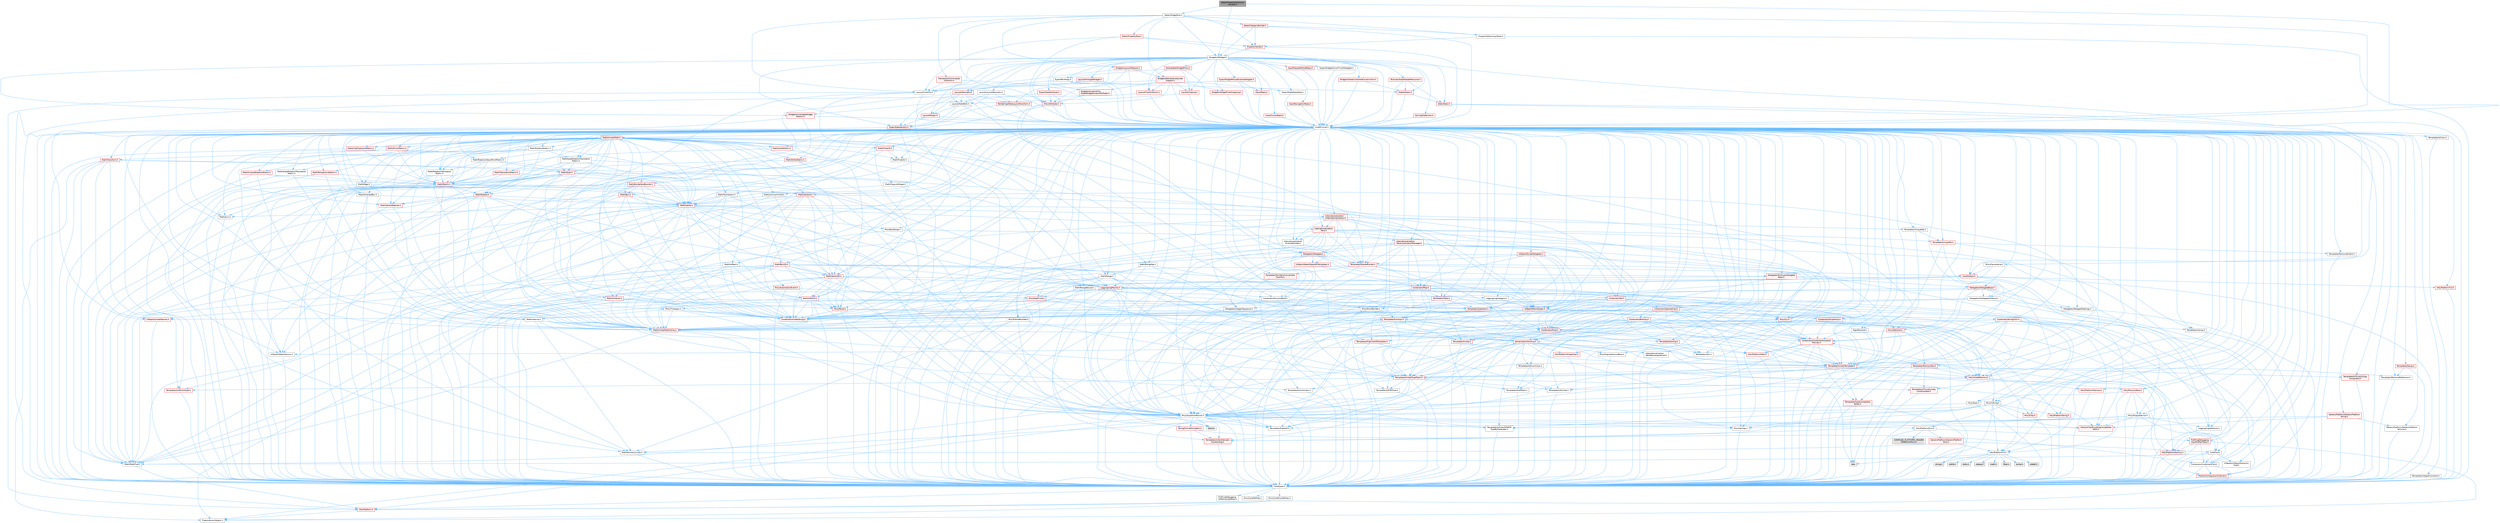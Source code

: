 digraph "IDetailPropertyExtensionHandler.h"
{
 // INTERACTIVE_SVG=YES
 // LATEX_PDF_SIZE
  bgcolor="transparent";
  edge [fontname=Helvetica,fontsize=10,labelfontname=Helvetica,labelfontsize=10];
  node [fontname=Helvetica,fontsize=10,shape=box,height=0.2,width=0.4];
  Node1 [id="Node000001",label="IDetailPropertyExtension\lHandler.h",height=0.2,width=0.4,color="gray40", fillcolor="grey60", style="filled", fontcolor="black",tooltip=" "];
  Node1 -> Node2 [id="edge1_Node000001_Node000002",color="steelblue1",style="solid",tooltip=" "];
  Node2 [id="Node000002",label="CoreMinimal.h",height=0.2,width=0.4,color="grey40", fillcolor="white", style="filled",URL="$d7/d67/CoreMinimal_8h.html",tooltip=" "];
  Node2 -> Node3 [id="edge2_Node000002_Node000003",color="steelblue1",style="solid",tooltip=" "];
  Node3 [id="Node000003",label="CoreTypes.h",height=0.2,width=0.4,color="grey40", fillcolor="white", style="filled",URL="$dc/dec/CoreTypes_8h.html",tooltip=" "];
  Node3 -> Node4 [id="edge3_Node000003_Node000004",color="steelblue1",style="solid",tooltip=" "];
  Node4 [id="Node000004",label="HAL/Platform.h",height=0.2,width=0.4,color="red", fillcolor="#FFF0F0", style="filled",URL="$d9/dd0/Platform_8h.html",tooltip=" "];
  Node4 -> Node8 [id="edge4_Node000004_Node000008",color="steelblue1",style="solid",tooltip=" "];
  Node8 [id="Node000008",label="PreprocessorHelpers.h",height=0.2,width=0.4,color="grey40", fillcolor="white", style="filled",URL="$db/ddb/PreprocessorHelpers_8h.html",tooltip=" "];
  Node3 -> Node14 [id="edge5_Node000003_Node000014",color="steelblue1",style="solid",tooltip=" "];
  Node14 [id="Node000014",label="ProfilingDebugging\l/UMemoryDefines.h",height=0.2,width=0.4,color="grey40", fillcolor="white", style="filled",URL="$d2/da2/UMemoryDefines_8h.html",tooltip=" "];
  Node3 -> Node15 [id="edge6_Node000003_Node000015",color="steelblue1",style="solid",tooltip=" "];
  Node15 [id="Node000015",label="Misc/CoreMiscDefines.h",height=0.2,width=0.4,color="grey40", fillcolor="white", style="filled",URL="$da/d38/CoreMiscDefines_8h.html",tooltip=" "];
  Node15 -> Node4 [id="edge7_Node000015_Node000004",color="steelblue1",style="solid",tooltip=" "];
  Node15 -> Node8 [id="edge8_Node000015_Node000008",color="steelblue1",style="solid",tooltip=" "];
  Node3 -> Node16 [id="edge9_Node000003_Node000016",color="steelblue1",style="solid",tooltip=" "];
  Node16 [id="Node000016",label="Misc/CoreDefines.h",height=0.2,width=0.4,color="grey40", fillcolor="white", style="filled",URL="$d3/dd2/CoreDefines_8h.html",tooltip=" "];
  Node2 -> Node17 [id="edge10_Node000002_Node000017",color="steelblue1",style="solid",tooltip=" "];
  Node17 [id="Node000017",label="CoreFwd.h",height=0.2,width=0.4,color="grey40", fillcolor="white", style="filled",URL="$d1/d1e/CoreFwd_8h.html",tooltip=" "];
  Node17 -> Node3 [id="edge11_Node000017_Node000003",color="steelblue1",style="solid",tooltip=" "];
  Node17 -> Node18 [id="edge12_Node000017_Node000018",color="steelblue1",style="solid",tooltip=" "];
  Node18 [id="Node000018",label="Containers/ContainersFwd.h",height=0.2,width=0.4,color="grey40", fillcolor="white", style="filled",URL="$d4/d0a/ContainersFwd_8h.html",tooltip=" "];
  Node18 -> Node4 [id="edge13_Node000018_Node000004",color="steelblue1",style="solid",tooltip=" "];
  Node18 -> Node3 [id="edge14_Node000018_Node000003",color="steelblue1",style="solid",tooltip=" "];
  Node18 -> Node19 [id="edge15_Node000018_Node000019",color="steelblue1",style="solid",tooltip=" "];
  Node19 [id="Node000019",label="Traits/IsContiguousContainer.h",height=0.2,width=0.4,color="red", fillcolor="#FFF0F0", style="filled",URL="$d5/d3c/IsContiguousContainer_8h.html",tooltip=" "];
  Node19 -> Node3 [id="edge16_Node000019_Node000003",color="steelblue1",style="solid",tooltip=" "];
  Node17 -> Node22 [id="edge17_Node000017_Node000022",color="steelblue1",style="solid",tooltip=" "];
  Node22 [id="Node000022",label="Math/MathFwd.h",height=0.2,width=0.4,color="grey40", fillcolor="white", style="filled",URL="$d2/d10/MathFwd_8h.html",tooltip=" "];
  Node22 -> Node4 [id="edge18_Node000022_Node000004",color="steelblue1",style="solid",tooltip=" "];
  Node17 -> Node23 [id="edge19_Node000017_Node000023",color="steelblue1",style="solid",tooltip=" "];
  Node23 [id="Node000023",label="UObject/UObjectHierarchy\lFwd.h",height=0.2,width=0.4,color="grey40", fillcolor="white", style="filled",URL="$d3/d13/UObjectHierarchyFwd_8h.html",tooltip=" "];
  Node2 -> Node23 [id="edge20_Node000002_Node000023",color="steelblue1",style="solid",tooltip=" "];
  Node2 -> Node18 [id="edge21_Node000002_Node000018",color="steelblue1",style="solid",tooltip=" "];
  Node2 -> Node24 [id="edge22_Node000002_Node000024",color="steelblue1",style="solid",tooltip=" "];
  Node24 [id="Node000024",label="Misc/VarArgs.h",height=0.2,width=0.4,color="grey40", fillcolor="white", style="filled",URL="$d5/d6f/VarArgs_8h.html",tooltip=" "];
  Node24 -> Node3 [id="edge23_Node000024_Node000003",color="steelblue1",style="solid",tooltip=" "];
  Node2 -> Node25 [id="edge24_Node000002_Node000025",color="steelblue1",style="solid",tooltip=" "];
  Node25 [id="Node000025",label="Logging/LogVerbosity.h",height=0.2,width=0.4,color="grey40", fillcolor="white", style="filled",URL="$d2/d8f/LogVerbosity_8h.html",tooltip=" "];
  Node25 -> Node3 [id="edge25_Node000025_Node000003",color="steelblue1",style="solid",tooltip=" "];
  Node2 -> Node26 [id="edge26_Node000002_Node000026",color="steelblue1",style="solid",tooltip=" "];
  Node26 [id="Node000026",label="Misc/OutputDevice.h",height=0.2,width=0.4,color="grey40", fillcolor="white", style="filled",URL="$d7/d32/OutputDevice_8h.html",tooltip=" "];
  Node26 -> Node17 [id="edge27_Node000026_Node000017",color="steelblue1",style="solid",tooltip=" "];
  Node26 -> Node3 [id="edge28_Node000026_Node000003",color="steelblue1",style="solid",tooltip=" "];
  Node26 -> Node25 [id="edge29_Node000026_Node000025",color="steelblue1",style="solid",tooltip=" "];
  Node26 -> Node24 [id="edge30_Node000026_Node000024",color="steelblue1",style="solid",tooltip=" "];
  Node26 -> Node27 [id="edge31_Node000026_Node000027",color="steelblue1",style="solid",tooltip=" "];
  Node27 [id="Node000027",label="Templates/IsArrayOrRefOf\lTypeByPredicate.h",height=0.2,width=0.4,color="grey40", fillcolor="white", style="filled",URL="$d6/da1/IsArrayOrRefOfTypeByPredicate_8h.html",tooltip=" "];
  Node27 -> Node3 [id="edge32_Node000027_Node000003",color="steelblue1",style="solid",tooltip=" "];
  Node26 -> Node28 [id="edge33_Node000026_Node000028",color="steelblue1",style="solid",tooltip=" "];
  Node28 [id="Node000028",label="Templates/IsValidVariadic\lFunctionArg.h",height=0.2,width=0.4,color="red", fillcolor="#FFF0F0", style="filled",URL="$d0/dc8/IsValidVariadicFunctionArg_8h.html",tooltip=" "];
  Node28 -> Node3 [id="edge34_Node000028_Node000003",color="steelblue1",style="solid",tooltip=" "];
  Node26 -> Node30 [id="edge35_Node000026_Node000030",color="steelblue1",style="solid",tooltip=" "];
  Node30 [id="Node000030",label="Traits/IsCharEncodingCompatible\lWith.h",height=0.2,width=0.4,color="red", fillcolor="#FFF0F0", style="filled",URL="$df/dd1/IsCharEncodingCompatibleWith_8h.html",tooltip=" "];
  Node2 -> Node32 [id="edge36_Node000002_Node000032",color="steelblue1",style="solid",tooltip=" "];
  Node32 [id="Node000032",label="HAL/PlatformCrt.h",height=0.2,width=0.4,color="grey40", fillcolor="white", style="filled",URL="$d8/d75/PlatformCrt_8h.html",tooltip=" "];
  Node32 -> Node33 [id="edge37_Node000032_Node000033",color="steelblue1",style="solid",tooltip=" "];
  Node33 [id="Node000033",label="new",height=0.2,width=0.4,color="grey60", fillcolor="#E0E0E0", style="filled",tooltip=" "];
  Node32 -> Node34 [id="edge38_Node000032_Node000034",color="steelblue1",style="solid",tooltip=" "];
  Node34 [id="Node000034",label="wchar.h",height=0.2,width=0.4,color="grey60", fillcolor="#E0E0E0", style="filled",tooltip=" "];
  Node32 -> Node35 [id="edge39_Node000032_Node000035",color="steelblue1",style="solid",tooltip=" "];
  Node35 [id="Node000035",label="stddef.h",height=0.2,width=0.4,color="grey60", fillcolor="#E0E0E0", style="filled",tooltip=" "];
  Node32 -> Node36 [id="edge40_Node000032_Node000036",color="steelblue1",style="solid",tooltip=" "];
  Node36 [id="Node000036",label="stdlib.h",height=0.2,width=0.4,color="grey60", fillcolor="#E0E0E0", style="filled",tooltip=" "];
  Node32 -> Node37 [id="edge41_Node000032_Node000037",color="steelblue1",style="solid",tooltip=" "];
  Node37 [id="Node000037",label="stdio.h",height=0.2,width=0.4,color="grey60", fillcolor="#E0E0E0", style="filled",tooltip=" "];
  Node32 -> Node38 [id="edge42_Node000032_Node000038",color="steelblue1",style="solid",tooltip=" "];
  Node38 [id="Node000038",label="stdarg.h",height=0.2,width=0.4,color="grey60", fillcolor="#E0E0E0", style="filled",tooltip=" "];
  Node32 -> Node39 [id="edge43_Node000032_Node000039",color="steelblue1",style="solid",tooltip=" "];
  Node39 [id="Node000039",label="math.h",height=0.2,width=0.4,color="grey60", fillcolor="#E0E0E0", style="filled",tooltip=" "];
  Node32 -> Node40 [id="edge44_Node000032_Node000040",color="steelblue1",style="solid",tooltip=" "];
  Node40 [id="Node000040",label="float.h",height=0.2,width=0.4,color="grey60", fillcolor="#E0E0E0", style="filled",tooltip=" "];
  Node32 -> Node41 [id="edge45_Node000032_Node000041",color="steelblue1",style="solid",tooltip=" "];
  Node41 [id="Node000041",label="string.h",height=0.2,width=0.4,color="grey60", fillcolor="#E0E0E0", style="filled",tooltip=" "];
  Node2 -> Node42 [id="edge46_Node000002_Node000042",color="steelblue1",style="solid",tooltip=" "];
  Node42 [id="Node000042",label="HAL/PlatformMisc.h",height=0.2,width=0.4,color="grey40", fillcolor="white", style="filled",URL="$d0/df5/PlatformMisc_8h.html",tooltip=" "];
  Node42 -> Node3 [id="edge47_Node000042_Node000003",color="steelblue1",style="solid",tooltip=" "];
  Node42 -> Node43 [id="edge48_Node000042_Node000043",color="steelblue1",style="solid",tooltip=" "];
  Node43 [id="Node000043",label="GenericPlatform/GenericPlatform\lMisc.h",height=0.2,width=0.4,color="red", fillcolor="#FFF0F0", style="filled",URL="$db/d9a/GenericPlatformMisc_8h.html",tooltip=" "];
  Node43 -> Node17 [id="edge49_Node000043_Node000017",color="steelblue1",style="solid",tooltip=" "];
  Node43 -> Node3 [id="edge50_Node000043_Node000003",color="steelblue1",style="solid",tooltip=" "];
  Node43 -> Node32 [id="edge51_Node000043_Node000032",color="steelblue1",style="solid",tooltip=" "];
  Node43 -> Node47 [id="edge52_Node000043_Node000047",color="steelblue1",style="solid",tooltip=" "];
  Node47 [id="Node000047",label="Math/NumericLimits.h",height=0.2,width=0.4,color="grey40", fillcolor="white", style="filled",URL="$df/d1b/NumericLimits_8h.html",tooltip=" "];
  Node47 -> Node3 [id="edge53_Node000047_Node000003",color="steelblue1",style="solid",tooltip=" "];
  Node42 -> Node52 [id="edge54_Node000042_Node000052",color="steelblue1",style="solid",tooltip=" "];
  Node52 [id="Node000052",label="COMPILED_PLATFORM_HEADER\l(PlatformMisc.h)",height=0.2,width=0.4,color="grey60", fillcolor="#E0E0E0", style="filled",tooltip=" "];
  Node42 -> Node53 [id="edge55_Node000042_Node000053",color="steelblue1",style="solid",tooltip=" "];
  Node53 [id="Node000053",label="ProfilingDebugging\l/CpuProfilerTrace.h",height=0.2,width=0.4,color="red", fillcolor="#FFF0F0", style="filled",URL="$da/dcb/CpuProfilerTrace_8h.html",tooltip=" "];
  Node53 -> Node3 [id="edge56_Node000053_Node000003",color="steelblue1",style="solid",tooltip=" "];
  Node53 -> Node18 [id="edge57_Node000053_Node000018",color="steelblue1",style="solid",tooltip=" "];
  Node53 -> Node54 [id="edge58_Node000053_Node000054",color="steelblue1",style="solid",tooltip=" "];
  Node54 [id="Node000054",label="HAL/PlatformAtomics.h",height=0.2,width=0.4,color="red", fillcolor="#FFF0F0", style="filled",URL="$d3/d36/PlatformAtomics_8h.html",tooltip=" "];
  Node54 -> Node3 [id="edge59_Node000054_Node000003",color="steelblue1",style="solid",tooltip=" "];
  Node53 -> Node8 [id="edge60_Node000053_Node000008",color="steelblue1",style="solid",tooltip=" "];
  Node2 -> Node61 [id="edge61_Node000002_Node000061",color="steelblue1",style="solid",tooltip=" "];
  Node61 [id="Node000061",label="Misc/AssertionMacros.h",height=0.2,width=0.4,color="grey40", fillcolor="white", style="filled",URL="$d0/dfa/AssertionMacros_8h.html",tooltip=" "];
  Node61 -> Node3 [id="edge62_Node000061_Node000003",color="steelblue1",style="solid",tooltip=" "];
  Node61 -> Node4 [id="edge63_Node000061_Node000004",color="steelblue1",style="solid",tooltip=" "];
  Node61 -> Node42 [id="edge64_Node000061_Node000042",color="steelblue1",style="solid",tooltip=" "];
  Node61 -> Node8 [id="edge65_Node000061_Node000008",color="steelblue1",style="solid",tooltip=" "];
  Node61 -> Node62 [id="edge66_Node000061_Node000062",color="steelblue1",style="solid",tooltip=" "];
  Node62 [id="Node000062",label="Templates/EnableIf.h",height=0.2,width=0.4,color="grey40", fillcolor="white", style="filled",URL="$d7/d60/EnableIf_8h.html",tooltip=" "];
  Node62 -> Node3 [id="edge67_Node000062_Node000003",color="steelblue1",style="solid",tooltip=" "];
  Node61 -> Node27 [id="edge68_Node000061_Node000027",color="steelblue1",style="solid",tooltip=" "];
  Node61 -> Node28 [id="edge69_Node000061_Node000028",color="steelblue1",style="solid",tooltip=" "];
  Node61 -> Node30 [id="edge70_Node000061_Node000030",color="steelblue1",style="solid",tooltip=" "];
  Node61 -> Node24 [id="edge71_Node000061_Node000024",color="steelblue1",style="solid",tooltip=" "];
  Node61 -> Node63 [id="edge72_Node000061_Node000063",color="steelblue1",style="solid",tooltip=" "];
  Node63 [id="Node000063",label="String/FormatStringSan.h",height=0.2,width=0.4,color="red", fillcolor="#FFF0F0", style="filled",URL="$d3/d8b/FormatStringSan_8h.html",tooltip=" "];
  Node63 -> Node3 [id="edge73_Node000063_Node000003",color="steelblue1",style="solid",tooltip=" "];
  Node63 -> Node28 [id="edge74_Node000063_Node000028",color="steelblue1",style="solid",tooltip=" "];
  Node63 -> Node18 [id="edge75_Node000063_Node000018",color="steelblue1",style="solid",tooltip=" "];
  Node61 -> Node69 [id="edge76_Node000061_Node000069",color="steelblue1",style="solid",tooltip=" "];
  Node69 [id="Node000069",label="atomic",height=0.2,width=0.4,color="grey60", fillcolor="#E0E0E0", style="filled",tooltip=" "];
  Node2 -> Node70 [id="edge77_Node000002_Node000070",color="steelblue1",style="solid",tooltip=" "];
  Node70 [id="Node000070",label="Templates/IsPointer.h",height=0.2,width=0.4,color="grey40", fillcolor="white", style="filled",URL="$d7/d05/IsPointer_8h.html",tooltip=" "];
  Node70 -> Node3 [id="edge78_Node000070_Node000003",color="steelblue1",style="solid",tooltip=" "];
  Node2 -> Node71 [id="edge79_Node000002_Node000071",color="steelblue1",style="solid",tooltip=" "];
  Node71 [id="Node000071",label="HAL/PlatformMemory.h",height=0.2,width=0.4,color="red", fillcolor="#FFF0F0", style="filled",URL="$de/d68/PlatformMemory_8h.html",tooltip=" "];
  Node71 -> Node3 [id="edge80_Node000071_Node000003",color="steelblue1",style="solid",tooltip=" "];
  Node2 -> Node54 [id="edge81_Node000002_Node000054",color="steelblue1",style="solid",tooltip=" "];
  Node2 -> Node76 [id="edge82_Node000002_Node000076",color="steelblue1",style="solid",tooltip=" "];
  Node76 [id="Node000076",label="Misc/Exec.h",height=0.2,width=0.4,color="grey40", fillcolor="white", style="filled",URL="$de/ddb/Exec_8h.html",tooltip=" "];
  Node76 -> Node3 [id="edge83_Node000076_Node000003",color="steelblue1",style="solid",tooltip=" "];
  Node76 -> Node61 [id="edge84_Node000076_Node000061",color="steelblue1",style="solid",tooltip=" "];
  Node2 -> Node77 [id="edge85_Node000002_Node000077",color="steelblue1",style="solid",tooltip=" "];
  Node77 [id="Node000077",label="HAL/MemoryBase.h",height=0.2,width=0.4,color="red", fillcolor="#FFF0F0", style="filled",URL="$d6/d9f/MemoryBase_8h.html",tooltip=" "];
  Node77 -> Node3 [id="edge86_Node000077_Node000003",color="steelblue1",style="solid",tooltip=" "];
  Node77 -> Node54 [id="edge87_Node000077_Node000054",color="steelblue1",style="solid",tooltip=" "];
  Node77 -> Node32 [id="edge88_Node000077_Node000032",color="steelblue1",style="solid",tooltip=" "];
  Node77 -> Node76 [id="edge89_Node000077_Node000076",color="steelblue1",style="solid",tooltip=" "];
  Node77 -> Node26 [id="edge90_Node000077_Node000026",color="steelblue1",style="solid",tooltip=" "];
  Node2 -> Node87 [id="edge91_Node000002_Node000087",color="steelblue1",style="solid",tooltip=" "];
  Node87 [id="Node000087",label="HAL/UnrealMemory.h",height=0.2,width=0.4,color="red", fillcolor="#FFF0F0", style="filled",URL="$d9/d96/UnrealMemory_8h.html",tooltip=" "];
  Node87 -> Node3 [id="edge92_Node000087_Node000003",color="steelblue1",style="solid",tooltip=" "];
  Node87 -> Node77 [id="edge93_Node000087_Node000077",color="steelblue1",style="solid",tooltip=" "];
  Node87 -> Node71 [id="edge94_Node000087_Node000071",color="steelblue1",style="solid",tooltip=" "];
  Node87 -> Node70 [id="edge95_Node000087_Node000070",color="steelblue1",style="solid",tooltip=" "];
  Node2 -> Node89 [id="edge96_Node000002_Node000089",color="steelblue1",style="solid",tooltip=" "];
  Node89 [id="Node000089",label="Templates/IsArithmetic.h",height=0.2,width=0.4,color="grey40", fillcolor="white", style="filled",URL="$d2/d5d/IsArithmetic_8h.html",tooltip=" "];
  Node89 -> Node3 [id="edge97_Node000089_Node000003",color="steelblue1",style="solid",tooltip=" "];
  Node2 -> Node83 [id="edge98_Node000002_Node000083",color="steelblue1",style="solid",tooltip=" "];
  Node83 [id="Node000083",label="Templates/AndOrNot.h",height=0.2,width=0.4,color="grey40", fillcolor="white", style="filled",URL="$db/d0a/AndOrNot_8h.html",tooltip=" "];
  Node83 -> Node3 [id="edge99_Node000083_Node000003",color="steelblue1",style="solid",tooltip=" "];
  Node2 -> Node90 [id="edge100_Node000002_Node000090",color="steelblue1",style="solid",tooltip=" "];
  Node90 [id="Node000090",label="Templates/IsPODType.h",height=0.2,width=0.4,color="grey40", fillcolor="white", style="filled",URL="$d7/db1/IsPODType_8h.html",tooltip=" "];
  Node90 -> Node3 [id="edge101_Node000090_Node000003",color="steelblue1",style="solid",tooltip=" "];
  Node2 -> Node91 [id="edge102_Node000002_Node000091",color="steelblue1",style="solid",tooltip=" "];
  Node91 [id="Node000091",label="Templates/IsUECoreType.h",height=0.2,width=0.4,color="red", fillcolor="#FFF0F0", style="filled",URL="$d1/db8/IsUECoreType_8h.html",tooltip=" "];
  Node91 -> Node3 [id="edge103_Node000091_Node000003",color="steelblue1",style="solid",tooltip=" "];
  Node2 -> Node84 [id="edge104_Node000002_Node000084",color="steelblue1",style="solid",tooltip=" "];
  Node84 [id="Node000084",label="Templates/IsTriviallyCopy\lConstructible.h",height=0.2,width=0.4,color="red", fillcolor="#FFF0F0", style="filled",URL="$d3/d78/IsTriviallyCopyConstructible_8h.html",tooltip=" "];
  Node84 -> Node3 [id="edge105_Node000084_Node000003",color="steelblue1",style="solid",tooltip=" "];
  Node2 -> Node92 [id="edge106_Node000002_Node000092",color="steelblue1",style="solid",tooltip=" "];
  Node92 [id="Node000092",label="Templates/UnrealTypeTraits.h",height=0.2,width=0.4,color="red", fillcolor="#FFF0F0", style="filled",URL="$d2/d2d/UnrealTypeTraits_8h.html",tooltip=" "];
  Node92 -> Node3 [id="edge107_Node000092_Node000003",color="steelblue1",style="solid",tooltip=" "];
  Node92 -> Node70 [id="edge108_Node000092_Node000070",color="steelblue1",style="solid",tooltip=" "];
  Node92 -> Node61 [id="edge109_Node000092_Node000061",color="steelblue1",style="solid",tooltip=" "];
  Node92 -> Node83 [id="edge110_Node000092_Node000083",color="steelblue1",style="solid",tooltip=" "];
  Node92 -> Node62 [id="edge111_Node000092_Node000062",color="steelblue1",style="solid",tooltip=" "];
  Node92 -> Node89 [id="edge112_Node000092_Node000089",color="steelblue1",style="solid",tooltip=" "];
  Node92 -> Node90 [id="edge113_Node000092_Node000090",color="steelblue1",style="solid",tooltip=" "];
  Node92 -> Node91 [id="edge114_Node000092_Node000091",color="steelblue1",style="solid",tooltip=" "];
  Node92 -> Node84 [id="edge115_Node000092_Node000084",color="steelblue1",style="solid",tooltip=" "];
  Node2 -> Node62 [id="edge116_Node000002_Node000062",color="steelblue1",style="solid",tooltip=" "];
  Node2 -> Node94 [id="edge117_Node000002_Node000094",color="steelblue1",style="solid",tooltip=" "];
  Node94 [id="Node000094",label="Templates/RemoveReference.h",height=0.2,width=0.4,color="grey40", fillcolor="white", style="filled",URL="$da/dbe/RemoveReference_8h.html",tooltip=" "];
  Node94 -> Node3 [id="edge118_Node000094_Node000003",color="steelblue1",style="solid",tooltip=" "];
  Node2 -> Node95 [id="edge119_Node000002_Node000095",color="steelblue1",style="solid",tooltip=" "];
  Node95 [id="Node000095",label="Templates/IntegralConstant.h",height=0.2,width=0.4,color="grey40", fillcolor="white", style="filled",URL="$db/d1b/IntegralConstant_8h.html",tooltip=" "];
  Node95 -> Node3 [id="edge120_Node000095_Node000003",color="steelblue1",style="solid",tooltip=" "];
  Node2 -> Node96 [id="edge121_Node000002_Node000096",color="steelblue1",style="solid",tooltip=" "];
  Node96 [id="Node000096",label="Templates/IsClass.h",height=0.2,width=0.4,color="grey40", fillcolor="white", style="filled",URL="$db/dcb/IsClass_8h.html",tooltip=" "];
  Node96 -> Node3 [id="edge122_Node000096_Node000003",color="steelblue1",style="solid",tooltip=" "];
  Node2 -> Node97 [id="edge123_Node000002_Node000097",color="steelblue1",style="solid",tooltip=" "];
  Node97 [id="Node000097",label="Templates/TypeCompatible\lBytes.h",height=0.2,width=0.4,color="red", fillcolor="#FFF0F0", style="filled",URL="$df/d0a/TypeCompatibleBytes_8h.html",tooltip=" "];
  Node97 -> Node3 [id="edge124_Node000097_Node000003",color="steelblue1",style="solid",tooltip=" "];
  Node97 -> Node41 [id="edge125_Node000097_Node000041",color="steelblue1",style="solid",tooltip=" "];
  Node97 -> Node33 [id="edge126_Node000097_Node000033",color="steelblue1",style="solid",tooltip=" "];
  Node2 -> Node19 [id="edge127_Node000002_Node000019",color="steelblue1",style="solid",tooltip=" "];
  Node2 -> Node98 [id="edge128_Node000002_Node000098",color="steelblue1",style="solid",tooltip=" "];
  Node98 [id="Node000098",label="Templates/UnrealTemplate.h",height=0.2,width=0.4,color="red", fillcolor="#FFF0F0", style="filled",URL="$d4/d24/UnrealTemplate_8h.html",tooltip=" "];
  Node98 -> Node3 [id="edge129_Node000098_Node000003",color="steelblue1",style="solid",tooltip=" "];
  Node98 -> Node70 [id="edge130_Node000098_Node000070",color="steelblue1",style="solid",tooltip=" "];
  Node98 -> Node87 [id="edge131_Node000098_Node000087",color="steelblue1",style="solid",tooltip=" "];
  Node98 -> Node92 [id="edge132_Node000098_Node000092",color="steelblue1",style="solid",tooltip=" "];
  Node98 -> Node94 [id="edge133_Node000098_Node000094",color="steelblue1",style="solid",tooltip=" "];
  Node98 -> Node97 [id="edge134_Node000098_Node000097",color="steelblue1",style="solid",tooltip=" "];
  Node98 -> Node19 [id="edge135_Node000098_Node000019",color="steelblue1",style="solid",tooltip=" "];
  Node2 -> Node47 [id="edge136_Node000002_Node000047",color="steelblue1",style="solid",tooltip=" "];
  Node2 -> Node102 [id="edge137_Node000002_Node000102",color="steelblue1",style="solid",tooltip=" "];
  Node102 [id="Node000102",label="HAL/PlatformMath.h",height=0.2,width=0.4,color="red", fillcolor="#FFF0F0", style="filled",URL="$dc/d53/PlatformMath_8h.html",tooltip=" "];
  Node102 -> Node3 [id="edge138_Node000102_Node000003",color="steelblue1",style="solid",tooltip=" "];
  Node2 -> Node85 [id="edge139_Node000002_Node000085",color="steelblue1",style="solid",tooltip=" "];
  Node85 [id="Node000085",label="Templates/IsTriviallyCopy\lAssignable.h",height=0.2,width=0.4,color="red", fillcolor="#FFF0F0", style="filled",URL="$d2/df2/IsTriviallyCopyAssignable_8h.html",tooltip=" "];
  Node85 -> Node3 [id="edge140_Node000085_Node000003",color="steelblue1",style="solid",tooltip=" "];
  Node2 -> Node110 [id="edge141_Node000002_Node000110",color="steelblue1",style="solid",tooltip=" "];
  Node110 [id="Node000110",label="Templates/MemoryOps.h",height=0.2,width=0.4,color="red", fillcolor="#FFF0F0", style="filled",URL="$db/dea/MemoryOps_8h.html",tooltip=" "];
  Node110 -> Node3 [id="edge142_Node000110_Node000003",color="steelblue1",style="solid",tooltip=" "];
  Node110 -> Node87 [id="edge143_Node000110_Node000087",color="steelblue1",style="solid",tooltip=" "];
  Node110 -> Node85 [id="edge144_Node000110_Node000085",color="steelblue1",style="solid",tooltip=" "];
  Node110 -> Node84 [id="edge145_Node000110_Node000084",color="steelblue1",style="solid",tooltip=" "];
  Node110 -> Node92 [id="edge146_Node000110_Node000092",color="steelblue1",style="solid",tooltip=" "];
  Node110 -> Node33 [id="edge147_Node000110_Node000033",color="steelblue1",style="solid",tooltip=" "];
  Node2 -> Node111 [id="edge148_Node000002_Node000111",color="steelblue1",style="solid",tooltip=" "];
  Node111 [id="Node000111",label="Containers/ContainerAllocation\lPolicies.h",height=0.2,width=0.4,color="red", fillcolor="#FFF0F0", style="filled",URL="$d7/dff/ContainerAllocationPolicies_8h.html",tooltip=" "];
  Node111 -> Node3 [id="edge149_Node000111_Node000003",color="steelblue1",style="solid",tooltip=" "];
  Node111 -> Node111 [id="edge150_Node000111_Node000111",color="steelblue1",style="solid",tooltip=" "];
  Node111 -> Node102 [id="edge151_Node000111_Node000102",color="steelblue1",style="solid",tooltip=" "];
  Node111 -> Node87 [id="edge152_Node000111_Node000087",color="steelblue1",style="solid",tooltip=" "];
  Node111 -> Node47 [id="edge153_Node000111_Node000047",color="steelblue1",style="solid",tooltip=" "];
  Node111 -> Node61 [id="edge154_Node000111_Node000061",color="steelblue1",style="solid",tooltip=" "];
  Node111 -> Node110 [id="edge155_Node000111_Node000110",color="steelblue1",style="solid",tooltip=" "];
  Node111 -> Node97 [id="edge156_Node000111_Node000097",color="steelblue1",style="solid",tooltip=" "];
  Node2 -> Node114 [id="edge157_Node000002_Node000114",color="steelblue1",style="solid",tooltip=" "];
  Node114 [id="Node000114",label="Templates/IsEnumClass.h",height=0.2,width=0.4,color="grey40", fillcolor="white", style="filled",URL="$d7/d15/IsEnumClass_8h.html",tooltip=" "];
  Node114 -> Node3 [id="edge158_Node000114_Node000003",color="steelblue1",style="solid",tooltip=" "];
  Node114 -> Node83 [id="edge159_Node000114_Node000083",color="steelblue1",style="solid",tooltip=" "];
  Node2 -> Node115 [id="edge160_Node000002_Node000115",color="steelblue1",style="solid",tooltip=" "];
  Node115 [id="Node000115",label="HAL/PlatformProperties.h",height=0.2,width=0.4,color="red", fillcolor="#FFF0F0", style="filled",URL="$d9/db0/PlatformProperties_8h.html",tooltip=" "];
  Node115 -> Node3 [id="edge161_Node000115_Node000003",color="steelblue1",style="solid",tooltip=" "];
  Node2 -> Node118 [id="edge162_Node000002_Node000118",color="steelblue1",style="solid",tooltip=" "];
  Node118 [id="Node000118",label="Misc/EngineVersionBase.h",height=0.2,width=0.4,color="grey40", fillcolor="white", style="filled",URL="$d5/d2b/EngineVersionBase_8h.html",tooltip=" "];
  Node118 -> Node3 [id="edge163_Node000118_Node000003",color="steelblue1",style="solid",tooltip=" "];
  Node2 -> Node119 [id="edge164_Node000002_Node000119",color="steelblue1",style="solid",tooltip=" "];
  Node119 [id="Node000119",label="Internationalization\l/TextNamespaceFwd.h",height=0.2,width=0.4,color="grey40", fillcolor="white", style="filled",URL="$d8/d97/TextNamespaceFwd_8h.html",tooltip=" "];
  Node119 -> Node3 [id="edge165_Node000119_Node000003",color="steelblue1",style="solid",tooltip=" "];
  Node2 -> Node120 [id="edge166_Node000002_Node000120",color="steelblue1",style="solid",tooltip=" "];
  Node120 [id="Node000120",label="Serialization/Archive.h",height=0.2,width=0.4,color="red", fillcolor="#FFF0F0", style="filled",URL="$d7/d3b/Archive_8h.html",tooltip=" "];
  Node120 -> Node17 [id="edge167_Node000120_Node000017",color="steelblue1",style="solid",tooltip=" "];
  Node120 -> Node3 [id="edge168_Node000120_Node000003",color="steelblue1",style="solid",tooltip=" "];
  Node120 -> Node115 [id="edge169_Node000120_Node000115",color="steelblue1",style="solid",tooltip=" "];
  Node120 -> Node119 [id="edge170_Node000120_Node000119",color="steelblue1",style="solid",tooltip=" "];
  Node120 -> Node22 [id="edge171_Node000120_Node000022",color="steelblue1",style="solid",tooltip=" "];
  Node120 -> Node61 [id="edge172_Node000120_Node000061",color="steelblue1",style="solid",tooltip=" "];
  Node120 -> Node118 [id="edge173_Node000120_Node000118",color="steelblue1",style="solid",tooltip=" "];
  Node120 -> Node24 [id="edge174_Node000120_Node000024",color="steelblue1",style="solid",tooltip=" "];
  Node120 -> Node62 [id="edge175_Node000120_Node000062",color="steelblue1",style="solid",tooltip=" "];
  Node120 -> Node27 [id="edge176_Node000120_Node000027",color="steelblue1",style="solid",tooltip=" "];
  Node120 -> Node114 [id="edge177_Node000120_Node000114",color="steelblue1",style="solid",tooltip=" "];
  Node120 -> Node28 [id="edge178_Node000120_Node000028",color="steelblue1",style="solid",tooltip=" "];
  Node120 -> Node98 [id="edge179_Node000120_Node000098",color="steelblue1",style="solid",tooltip=" "];
  Node120 -> Node30 [id="edge180_Node000120_Node000030",color="steelblue1",style="solid",tooltip=" "];
  Node120 -> Node123 [id="edge181_Node000120_Node000123",color="steelblue1",style="solid",tooltip=" "];
  Node123 [id="Node000123",label="UObject/ObjectVersion.h",height=0.2,width=0.4,color="grey40", fillcolor="white", style="filled",URL="$da/d63/ObjectVersion_8h.html",tooltip=" "];
  Node123 -> Node3 [id="edge182_Node000123_Node000003",color="steelblue1",style="solid",tooltip=" "];
  Node2 -> Node124 [id="edge183_Node000002_Node000124",color="steelblue1",style="solid",tooltip=" "];
  Node124 [id="Node000124",label="Templates/Less.h",height=0.2,width=0.4,color="grey40", fillcolor="white", style="filled",URL="$de/dc8/Less_8h.html",tooltip=" "];
  Node124 -> Node3 [id="edge184_Node000124_Node000003",color="steelblue1",style="solid",tooltip=" "];
  Node124 -> Node98 [id="edge185_Node000124_Node000098",color="steelblue1",style="solid",tooltip=" "];
  Node2 -> Node125 [id="edge186_Node000002_Node000125",color="steelblue1",style="solid",tooltip=" "];
  Node125 [id="Node000125",label="Templates/Sorting.h",height=0.2,width=0.4,color="red", fillcolor="#FFF0F0", style="filled",URL="$d3/d9e/Sorting_8h.html",tooltip=" "];
  Node125 -> Node3 [id="edge187_Node000125_Node000003",color="steelblue1",style="solid",tooltip=" "];
  Node125 -> Node102 [id="edge188_Node000125_Node000102",color="steelblue1",style="solid",tooltip=" "];
  Node125 -> Node124 [id="edge189_Node000125_Node000124",color="steelblue1",style="solid",tooltip=" "];
  Node2 -> Node136 [id="edge190_Node000002_Node000136",color="steelblue1",style="solid",tooltip=" "];
  Node136 [id="Node000136",label="Misc/Char.h",height=0.2,width=0.4,color="red", fillcolor="#FFF0F0", style="filled",URL="$d0/d58/Char_8h.html",tooltip=" "];
  Node136 -> Node3 [id="edge191_Node000136_Node000003",color="steelblue1",style="solid",tooltip=" "];
  Node2 -> Node139 [id="edge192_Node000002_Node000139",color="steelblue1",style="solid",tooltip=" "];
  Node139 [id="Node000139",label="GenericPlatform/GenericPlatform\lStricmp.h",height=0.2,width=0.4,color="grey40", fillcolor="white", style="filled",URL="$d2/d86/GenericPlatformStricmp_8h.html",tooltip=" "];
  Node139 -> Node3 [id="edge193_Node000139_Node000003",color="steelblue1",style="solid",tooltip=" "];
  Node2 -> Node140 [id="edge194_Node000002_Node000140",color="steelblue1",style="solid",tooltip=" "];
  Node140 [id="Node000140",label="GenericPlatform/GenericPlatform\lString.h",height=0.2,width=0.4,color="red", fillcolor="#FFF0F0", style="filled",URL="$dd/d20/GenericPlatformString_8h.html",tooltip=" "];
  Node140 -> Node3 [id="edge195_Node000140_Node000003",color="steelblue1",style="solid",tooltip=" "];
  Node140 -> Node139 [id="edge196_Node000140_Node000139",color="steelblue1",style="solid",tooltip=" "];
  Node140 -> Node62 [id="edge197_Node000140_Node000062",color="steelblue1",style="solid",tooltip=" "];
  Node140 -> Node30 [id="edge198_Node000140_Node000030",color="steelblue1",style="solid",tooltip=" "];
  Node2 -> Node73 [id="edge199_Node000002_Node000073",color="steelblue1",style="solid",tooltip=" "];
  Node73 [id="Node000073",label="HAL/PlatformString.h",height=0.2,width=0.4,color="red", fillcolor="#FFF0F0", style="filled",URL="$db/db5/PlatformString_8h.html",tooltip=" "];
  Node73 -> Node3 [id="edge200_Node000073_Node000003",color="steelblue1",style="solid",tooltip=" "];
  Node2 -> Node143 [id="edge201_Node000002_Node000143",color="steelblue1",style="solid",tooltip=" "];
  Node143 [id="Node000143",label="Misc/CString.h",height=0.2,width=0.4,color="grey40", fillcolor="white", style="filled",URL="$d2/d49/CString_8h.html",tooltip=" "];
  Node143 -> Node3 [id="edge202_Node000143_Node000003",color="steelblue1",style="solid",tooltip=" "];
  Node143 -> Node32 [id="edge203_Node000143_Node000032",color="steelblue1",style="solid",tooltip=" "];
  Node143 -> Node73 [id="edge204_Node000143_Node000073",color="steelblue1",style="solid",tooltip=" "];
  Node143 -> Node61 [id="edge205_Node000143_Node000061",color="steelblue1",style="solid",tooltip=" "];
  Node143 -> Node136 [id="edge206_Node000143_Node000136",color="steelblue1",style="solid",tooltip=" "];
  Node143 -> Node24 [id="edge207_Node000143_Node000024",color="steelblue1",style="solid",tooltip=" "];
  Node143 -> Node27 [id="edge208_Node000143_Node000027",color="steelblue1",style="solid",tooltip=" "];
  Node143 -> Node28 [id="edge209_Node000143_Node000028",color="steelblue1",style="solid",tooltip=" "];
  Node143 -> Node30 [id="edge210_Node000143_Node000030",color="steelblue1",style="solid",tooltip=" "];
  Node2 -> Node144 [id="edge211_Node000002_Node000144",color="steelblue1",style="solid",tooltip=" "];
  Node144 [id="Node000144",label="Misc/Crc.h",height=0.2,width=0.4,color="red", fillcolor="#FFF0F0", style="filled",URL="$d4/dd2/Crc_8h.html",tooltip=" "];
  Node144 -> Node3 [id="edge212_Node000144_Node000003",color="steelblue1",style="solid",tooltip=" "];
  Node144 -> Node73 [id="edge213_Node000144_Node000073",color="steelblue1",style="solid",tooltip=" "];
  Node144 -> Node61 [id="edge214_Node000144_Node000061",color="steelblue1",style="solid",tooltip=" "];
  Node144 -> Node143 [id="edge215_Node000144_Node000143",color="steelblue1",style="solid",tooltip=" "];
  Node144 -> Node136 [id="edge216_Node000144_Node000136",color="steelblue1",style="solid",tooltip=" "];
  Node144 -> Node92 [id="edge217_Node000144_Node000092",color="steelblue1",style="solid",tooltip=" "];
  Node2 -> Node135 [id="edge218_Node000002_Node000135",color="steelblue1",style="solid",tooltip=" "];
  Node135 [id="Node000135",label="Math/UnrealMathUtility.h",height=0.2,width=0.4,color="red", fillcolor="#FFF0F0", style="filled",URL="$db/db8/UnrealMathUtility_8h.html",tooltip=" "];
  Node135 -> Node3 [id="edge219_Node000135_Node000003",color="steelblue1",style="solid",tooltip=" "];
  Node135 -> Node61 [id="edge220_Node000135_Node000061",color="steelblue1",style="solid",tooltip=" "];
  Node135 -> Node102 [id="edge221_Node000135_Node000102",color="steelblue1",style="solid",tooltip=" "];
  Node135 -> Node22 [id="edge222_Node000135_Node000022",color="steelblue1",style="solid",tooltip=" "];
  Node2 -> Node145 [id="edge223_Node000002_Node000145",color="steelblue1",style="solid",tooltip=" "];
  Node145 [id="Node000145",label="Containers/UnrealString.h",height=0.2,width=0.4,color="red", fillcolor="#FFF0F0", style="filled",URL="$d5/dba/UnrealString_8h.html",tooltip=" "];
  Node2 -> Node149 [id="edge224_Node000002_Node000149",color="steelblue1",style="solid",tooltip=" "];
  Node149 [id="Node000149",label="Containers/Array.h",height=0.2,width=0.4,color="red", fillcolor="#FFF0F0", style="filled",URL="$df/dd0/Array_8h.html",tooltip=" "];
  Node149 -> Node3 [id="edge225_Node000149_Node000003",color="steelblue1",style="solid",tooltip=" "];
  Node149 -> Node61 [id="edge226_Node000149_Node000061",color="steelblue1",style="solid",tooltip=" "];
  Node149 -> Node87 [id="edge227_Node000149_Node000087",color="steelblue1",style="solid",tooltip=" "];
  Node149 -> Node92 [id="edge228_Node000149_Node000092",color="steelblue1",style="solid",tooltip=" "];
  Node149 -> Node98 [id="edge229_Node000149_Node000098",color="steelblue1",style="solid",tooltip=" "];
  Node149 -> Node111 [id="edge230_Node000149_Node000111",color="steelblue1",style="solid",tooltip=" "];
  Node149 -> Node120 [id="edge231_Node000149_Node000120",color="steelblue1",style="solid",tooltip=" "];
  Node149 -> Node128 [id="edge232_Node000149_Node000128",color="steelblue1",style="solid",tooltip=" "];
  Node128 [id="Node000128",label="Templates/Invoke.h",height=0.2,width=0.4,color="red", fillcolor="#FFF0F0", style="filled",URL="$d7/deb/Invoke_8h.html",tooltip=" "];
  Node128 -> Node3 [id="edge233_Node000128_Node000003",color="steelblue1",style="solid",tooltip=" "];
  Node128 -> Node98 [id="edge234_Node000128_Node000098",color="steelblue1",style="solid",tooltip=" "];
  Node149 -> Node124 [id="edge235_Node000149_Node000124",color="steelblue1",style="solid",tooltip=" "];
  Node149 -> Node125 [id="edge236_Node000149_Node000125",color="steelblue1",style="solid",tooltip=" "];
  Node149 -> Node172 [id="edge237_Node000149_Node000172",color="steelblue1",style="solid",tooltip=" "];
  Node172 [id="Node000172",label="Templates/AlignmentTemplates.h",height=0.2,width=0.4,color="red", fillcolor="#FFF0F0", style="filled",URL="$dd/d32/AlignmentTemplates_8h.html",tooltip=" "];
  Node172 -> Node3 [id="edge238_Node000172_Node000003",color="steelblue1",style="solid",tooltip=" "];
  Node172 -> Node70 [id="edge239_Node000172_Node000070",color="steelblue1",style="solid",tooltip=" "];
  Node2 -> Node173 [id="edge240_Node000002_Node000173",color="steelblue1",style="solid",tooltip=" "];
  Node173 [id="Node000173",label="Misc/FrameNumber.h",height=0.2,width=0.4,color="grey40", fillcolor="white", style="filled",URL="$dd/dbd/FrameNumber_8h.html",tooltip=" "];
  Node173 -> Node3 [id="edge241_Node000173_Node000003",color="steelblue1",style="solid",tooltip=" "];
  Node173 -> Node47 [id="edge242_Node000173_Node000047",color="steelblue1",style="solid",tooltip=" "];
  Node173 -> Node135 [id="edge243_Node000173_Node000135",color="steelblue1",style="solid",tooltip=" "];
  Node173 -> Node62 [id="edge244_Node000173_Node000062",color="steelblue1",style="solid",tooltip=" "];
  Node173 -> Node92 [id="edge245_Node000173_Node000092",color="steelblue1",style="solid",tooltip=" "];
  Node2 -> Node174 [id="edge246_Node000002_Node000174",color="steelblue1",style="solid",tooltip=" "];
  Node174 [id="Node000174",label="Misc/Timespan.h",height=0.2,width=0.4,color="grey40", fillcolor="white", style="filled",URL="$da/dd9/Timespan_8h.html",tooltip=" "];
  Node174 -> Node3 [id="edge247_Node000174_Node000003",color="steelblue1",style="solid",tooltip=" "];
  Node174 -> Node175 [id="edge248_Node000174_Node000175",color="steelblue1",style="solid",tooltip=" "];
  Node175 [id="Node000175",label="Math/Interval.h",height=0.2,width=0.4,color="grey40", fillcolor="white", style="filled",URL="$d1/d55/Interval_8h.html",tooltip=" "];
  Node175 -> Node3 [id="edge249_Node000175_Node000003",color="steelblue1",style="solid",tooltip=" "];
  Node175 -> Node89 [id="edge250_Node000175_Node000089",color="steelblue1",style="solid",tooltip=" "];
  Node175 -> Node92 [id="edge251_Node000175_Node000092",color="steelblue1",style="solid",tooltip=" "];
  Node175 -> Node47 [id="edge252_Node000175_Node000047",color="steelblue1",style="solid",tooltip=" "];
  Node175 -> Node135 [id="edge253_Node000175_Node000135",color="steelblue1",style="solid",tooltip=" "];
  Node174 -> Node135 [id="edge254_Node000174_Node000135",color="steelblue1",style="solid",tooltip=" "];
  Node174 -> Node61 [id="edge255_Node000174_Node000061",color="steelblue1",style="solid",tooltip=" "];
  Node2 -> Node176 [id="edge256_Node000002_Node000176",color="steelblue1",style="solid",tooltip=" "];
  Node176 [id="Node000176",label="Containers/StringConv.h",height=0.2,width=0.4,color="red", fillcolor="#FFF0F0", style="filled",URL="$d3/ddf/StringConv_8h.html",tooltip=" "];
  Node176 -> Node3 [id="edge257_Node000176_Node000003",color="steelblue1",style="solid",tooltip=" "];
  Node176 -> Node61 [id="edge258_Node000176_Node000061",color="steelblue1",style="solid",tooltip=" "];
  Node176 -> Node111 [id="edge259_Node000176_Node000111",color="steelblue1",style="solid",tooltip=" "];
  Node176 -> Node149 [id="edge260_Node000176_Node000149",color="steelblue1",style="solid",tooltip=" "];
  Node176 -> Node143 [id="edge261_Node000176_Node000143",color="steelblue1",style="solid",tooltip=" "];
  Node176 -> Node177 [id="edge262_Node000176_Node000177",color="steelblue1",style="solid",tooltip=" "];
  Node177 [id="Node000177",label="Templates/IsArray.h",height=0.2,width=0.4,color="grey40", fillcolor="white", style="filled",URL="$d8/d8d/IsArray_8h.html",tooltip=" "];
  Node177 -> Node3 [id="edge263_Node000177_Node000003",color="steelblue1",style="solid",tooltip=" "];
  Node176 -> Node98 [id="edge264_Node000176_Node000098",color="steelblue1",style="solid",tooltip=" "];
  Node176 -> Node92 [id="edge265_Node000176_Node000092",color="steelblue1",style="solid",tooltip=" "];
  Node176 -> Node30 [id="edge266_Node000176_Node000030",color="steelblue1",style="solid",tooltip=" "];
  Node176 -> Node19 [id="edge267_Node000176_Node000019",color="steelblue1",style="solid",tooltip=" "];
  Node2 -> Node178 [id="edge268_Node000002_Node000178",color="steelblue1",style="solid",tooltip=" "];
  Node178 [id="Node000178",label="UObject/UnrealNames.h",height=0.2,width=0.4,color="red", fillcolor="#FFF0F0", style="filled",URL="$d8/db1/UnrealNames_8h.html",tooltip=" "];
  Node178 -> Node3 [id="edge269_Node000178_Node000003",color="steelblue1",style="solid",tooltip=" "];
  Node2 -> Node180 [id="edge270_Node000002_Node000180",color="steelblue1",style="solid",tooltip=" "];
  Node180 [id="Node000180",label="UObject/NameTypes.h",height=0.2,width=0.4,color="red", fillcolor="#FFF0F0", style="filled",URL="$d6/d35/NameTypes_8h.html",tooltip=" "];
  Node180 -> Node3 [id="edge271_Node000180_Node000003",color="steelblue1",style="solid",tooltip=" "];
  Node180 -> Node61 [id="edge272_Node000180_Node000061",color="steelblue1",style="solid",tooltip=" "];
  Node180 -> Node87 [id="edge273_Node000180_Node000087",color="steelblue1",style="solid",tooltip=" "];
  Node180 -> Node92 [id="edge274_Node000180_Node000092",color="steelblue1",style="solid",tooltip=" "];
  Node180 -> Node98 [id="edge275_Node000180_Node000098",color="steelblue1",style="solid",tooltip=" "];
  Node180 -> Node145 [id="edge276_Node000180_Node000145",color="steelblue1",style="solid",tooltip=" "];
  Node180 -> Node176 [id="edge277_Node000180_Node000176",color="steelblue1",style="solid",tooltip=" "];
  Node180 -> Node178 [id="edge278_Node000180_Node000178",color="steelblue1",style="solid",tooltip=" "];
  Node2 -> Node188 [id="edge279_Node000002_Node000188",color="steelblue1",style="solid",tooltip=" "];
  Node188 [id="Node000188",label="Misc/Parse.h",height=0.2,width=0.4,color="red", fillcolor="#FFF0F0", style="filled",URL="$dc/d71/Parse_8h.html",tooltip=" "];
  Node188 -> Node145 [id="edge280_Node000188_Node000145",color="steelblue1",style="solid",tooltip=" "];
  Node188 -> Node3 [id="edge281_Node000188_Node000003",color="steelblue1",style="solid",tooltip=" "];
  Node188 -> Node32 [id="edge282_Node000188_Node000032",color="steelblue1",style="solid",tooltip=" "];
  Node188 -> Node189 [id="edge283_Node000188_Node000189",color="steelblue1",style="solid",tooltip=" "];
  Node189 [id="Node000189",label="Templates/Function.h",height=0.2,width=0.4,color="red", fillcolor="#FFF0F0", style="filled",URL="$df/df5/Function_8h.html",tooltip=" "];
  Node189 -> Node3 [id="edge284_Node000189_Node000003",color="steelblue1",style="solid",tooltip=" "];
  Node189 -> Node61 [id="edge285_Node000189_Node000061",color="steelblue1",style="solid",tooltip=" "];
  Node189 -> Node87 [id="edge286_Node000189_Node000087",color="steelblue1",style="solid",tooltip=" "];
  Node189 -> Node92 [id="edge287_Node000189_Node000092",color="steelblue1",style="solid",tooltip=" "];
  Node189 -> Node128 [id="edge288_Node000189_Node000128",color="steelblue1",style="solid",tooltip=" "];
  Node189 -> Node98 [id="edge289_Node000189_Node000098",color="steelblue1",style="solid",tooltip=" "];
  Node189 -> Node135 [id="edge290_Node000189_Node000135",color="steelblue1",style="solid",tooltip=" "];
  Node189 -> Node33 [id="edge291_Node000189_Node000033",color="steelblue1",style="solid",tooltip=" "];
  Node2 -> Node172 [id="edge292_Node000002_Node000172",color="steelblue1",style="solid",tooltip=" "];
  Node2 -> Node191 [id="edge293_Node000002_Node000191",color="steelblue1",style="solid",tooltip=" "];
  Node191 [id="Node000191",label="Misc/StructBuilder.h",height=0.2,width=0.4,color="grey40", fillcolor="white", style="filled",URL="$d9/db3/StructBuilder_8h.html",tooltip=" "];
  Node191 -> Node3 [id="edge294_Node000191_Node000003",color="steelblue1",style="solid",tooltip=" "];
  Node191 -> Node135 [id="edge295_Node000191_Node000135",color="steelblue1",style="solid",tooltip=" "];
  Node191 -> Node172 [id="edge296_Node000191_Node000172",color="steelblue1",style="solid",tooltip=" "];
  Node2 -> Node104 [id="edge297_Node000002_Node000104",color="steelblue1",style="solid",tooltip=" "];
  Node104 [id="Node000104",label="Templates/Decay.h",height=0.2,width=0.4,color="red", fillcolor="#FFF0F0", style="filled",URL="$dd/d0f/Decay_8h.html",tooltip=" "];
  Node104 -> Node3 [id="edge298_Node000104_Node000003",color="steelblue1",style="solid",tooltip=" "];
  Node104 -> Node94 [id="edge299_Node000104_Node000094",color="steelblue1",style="solid",tooltip=" "];
  Node2 -> Node192 [id="edge300_Node000002_Node000192",color="steelblue1",style="solid",tooltip=" "];
  Node192 [id="Node000192",label="Templates/PointerIsConvertible\lFromTo.h",height=0.2,width=0.4,color="red", fillcolor="#FFF0F0", style="filled",URL="$d6/d65/PointerIsConvertibleFromTo_8h.html",tooltip=" "];
  Node192 -> Node3 [id="edge301_Node000192_Node000003",color="steelblue1",style="solid",tooltip=" "];
  Node2 -> Node128 [id="edge302_Node000002_Node000128",color="steelblue1",style="solid",tooltip=" "];
  Node2 -> Node189 [id="edge303_Node000002_Node000189",color="steelblue1",style="solid",tooltip=" "];
  Node2 -> Node161 [id="edge304_Node000002_Node000161",color="steelblue1",style="solid",tooltip=" "];
  Node161 [id="Node000161",label="Templates/TypeHash.h",height=0.2,width=0.4,color="red", fillcolor="#FFF0F0", style="filled",URL="$d1/d62/TypeHash_8h.html",tooltip=" "];
  Node161 -> Node3 [id="edge305_Node000161_Node000003",color="steelblue1",style="solid",tooltip=" "];
  Node161 -> Node144 [id="edge306_Node000161_Node000144",color="steelblue1",style="solid",tooltip=" "];
  Node2 -> Node193 [id="edge307_Node000002_Node000193",color="steelblue1",style="solid",tooltip=" "];
  Node193 [id="Node000193",label="Containers/ScriptArray.h",height=0.2,width=0.4,color="red", fillcolor="#FFF0F0", style="filled",URL="$dc/daf/ScriptArray_8h.html",tooltip=" "];
  Node193 -> Node3 [id="edge308_Node000193_Node000003",color="steelblue1",style="solid",tooltip=" "];
  Node193 -> Node61 [id="edge309_Node000193_Node000061",color="steelblue1",style="solid",tooltip=" "];
  Node193 -> Node87 [id="edge310_Node000193_Node000087",color="steelblue1",style="solid",tooltip=" "];
  Node193 -> Node111 [id="edge311_Node000193_Node000111",color="steelblue1",style="solid",tooltip=" "];
  Node193 -> Node149 [id="edge312_Node000193_Node000149",color="steelblue1",style="solid",tooltip=" "];
  Node2 -> Node194 [id="edge313_Node000002_Node000194",color="steelblue1",style="solid",tooltip=" "];
  Node194 [id="Node000194",label="Containers/BitArray.h",height=0.2,width=0.4,color="red", fillcolor="#FFF0F0", style="filled",URL="$d1/de4/BitArray_8h.html",tooltip=" "];
  Node194 -> Node111 [id="edge314_Node000194_Node000111",color="steelblue1",style="solid",tooltip=" "];
  Node194 -> Node3 [id="edge315_Node000194_Node000003",color="steelblue1",style="solid",tooltip=" "];
  Node194 -> Node54 [id="edge316_Node000194_Node000054",color="steelblue1",style="solid",tooltip=" "];
  Node194 -> Node87 [id="edge317_Node000194_Node000087",color="steelblue1",style="solid",tooltip=" "];
  Node194 -> Node135 [id="edge318_Node000194_Node000135",color="steelblue1",style="solid",tooltip=" "];
  Node194 -> Node61 [id="edge319_Node000194_Node000061",color="steelblue1",style="solid",tooltip=" "];
  Node194 -> Node120 [id="edge320_Node000194_Node000120",color="steelblue1",style="solid",tooltip=" "];
  Node194 -> Node62 [id="edge321_Node000194_Node000062",color="steelblue1",style="solid",tooltip=" "];
  Node194 -> Node128 [id="edge322_Node000194_Node000128",color="steelblue1",style="solid",tooltip=" "];
  Node194 -> Node98 [id="edge323_Node000194_Node000098",color="steelblue1",style="solid",tooltip=" "];
  Node194 -> Node92 [id="edge324_Node000194_Node000092",color="steelblue1",style="solid",tooltip=" "];
  Node2 -> Node195 [id="edge325_Node000002_Node000195",color="steelblue1",style="solid",tooltip=" "];
  Node195 [id="Node000195",label="Containers/SparseArray.h",height=0.2,width=0.4,color="red", fillcolor="#FFF0F0", style="filled",URL="$d5/dbf/SparseArray_8h.html",tooltip=" "];
  Node195 -> Node3 [id="edge326_Node000195_Node000003",color="steelblue1",style="solid",tooltip=" "];
  Node195 -> Node61 [id="edge327_Node000195_Node000061",color="steelblue1",style="solid",tooltip=" "];
  Node195 -> Node87 [id="edge328_Node000195_Node000087",color="steelblue1",style="solid",tooltip=" "];
  Node195 -> Node92 [id="edge329_Node000195_Node000092",color="steelblue1",style="solid",tooltip=" "];
  Node195 -> Node98 [id="edge330_Node000195_Node000098",color="steelblue1",style="solid",tooltip=" "];
  Node195 -> Node111 [id="edge331_Node000195_Node000111",color="steelblue1",style="solid",tooltip=" "];
  Node195 -> Node124 [id="edge332_Node000195_Node000124",color="steelblue1",style="solid",tooltip=" "];
  Node195 -> Node149 [id="edge333_Node000195_Node000149",color="steelblue1",style="solid",tooltip=" "];
  Node195 -> Node135 [id="edge334_Node000195_Node000135",color="steelblue1",style="solid",tooltip=" "];
  Node195 -> Node193 [id="edge335_Node000195_Node000193",color="steelblue1",style="solid",tooltip=" "];
  Node195 -> Node194 [id="edge336_Node000195_Node000194",color="steelblue1",style="solid",tooltip=" "];
  Node195 -> Node145 [id="edge337_Node000195_Node000145",color="steelblue1",style="solid",tooltip=" "];
  Node2 -> Node211 [id="edge338_Node000002_Node000211",color="steelblue1",style="solid",tooltip=" "];
  Node211 [id="Node000211",label="Containers/Set.h",height=0.2,width=0.4,color="red", fillcolor="#FFF0F0", style="filled",URL="$d4/d45/Set_8h.html",tooltip=" "];
  Node211 -> Node111 [id="edge339_Node000211_Node000111",color="steelblue1",style="solid",tooltip=" "];
  Node211 -> Node195 [id="edge340_Node000211_Node000195",color="steelblue1",style="solid",tooltip=" "];
  Node211 -> Node18 [id="edge341_Node000211_Node000018",color="steelblue1",style="solid",tooltip=" "];
  Node211 -> Node135 [id="edge342_Node000211_Node000135",color="steelblue1",style="solid",tooltip=" "];
  Node211 -> Node61 [id="edge343_Node000211_Node000061",color="steelblue1",style="solid",tooltip=" "];
  Node211 -> Node191 [id="edge344_Node000211_Node000191",color="steelblue1",style="solid",tooltip=" "];
  Node211 -> Node189 [id="edge345_Node000211_Node000189",color="steelblue1",style="solid",tooltip=" "];
  Node211 -> Node125 [id="edge346_Node000211_Node000125",color="steelblue1",style="solid",tooltip=" "];
  Node211 -> Node161 [id="edge347_Node000211_Node000161",color="steelblue1",style="solid",tooltip=" "];
  Node211 -> Node98 [id="edge348_Node000211_Node000098",color="steelblue1",style="solid",tooltip=" "];
  Node2 -> Node214 [id="edge349_Node000002_Node000214",color="steelblue1",style="solid",tooltip=" "];
  Node214 [id="Node000214",label="Algo/Reverse.h",height=0.2,width=0.4,color="grey40", fillcolor="white", style="filled",URL="$d5/d93/Reverse_8h.html",tooltip=" "];
  Node214 -> Node3 [id="edge350_Node000214_Node000003",color="steelblue1",style="solid",tooltip=" "];
  Node214 -> Node98 [id="edge351_Node000214_Node000098",color="steelblue1",style="solid",tooltip=" "];
  Node2 -> Node215 [id="edge352_Node000002_Node000215",color="steelblue1",style="solid",tooltip=" "];
  Node215 [id="Node000215",label="Containers/Map.h",height=0.2,width=0.4,color="red", fillcolor="#FFF0F0", style="filled",URL="$df/d79/Map_8h.html",tooltip=" "];
  Node215 -> Node3 [id="edge353_Node000215_Node000003",color="steelblue1",style="solid",tooltip=" "];
  Node215 -> Node214 [id="edge354_Node000215_Node000214",color="steelblue1",style="solid",tooltip=" "];
  Node215 -> Node211 [id="edge355_Node000215_Node000211",color="steelblue1",style="solid",tooltip=" "];
  Node215 -> Node145 [id="edge356_Node000215_Node000145",color="steelblue1",style="solid",tooltip=" "];
  Node215 -> Node61 [id="edge357_Node000215_Node000061",color="steelblue1",style="solid",tooltip=" "];
  Node215 -> Node191 [id="edge358_Node000215_Node000191",color="steelblue1",style="solid",tooltip=" "];
  Node215 -> Node189 [id="edge359_Node000215_Node000189",color="steelblue1",style="solid",tooltip=" "];
  Node215 -> Node125 [id="edge360_Node000215_Node000125",color="steelblue1",style="solid",tooltip=" "];
  Node215 -> Node216 [id="edge361_Node000215_Node000216",color="steelblue1",style="solid",tooltip=" "];
  Node216 [id="Node000216",label="Templates/Tuple.h",height=0.2,width=0.4,color="red", fillcolor="#FFF0F0", style="filled",URL="$d2/d4f/Tuple_8h.html",tooltip=" "];
  Node216 -> Node3 [id="edge362_Node000216_Node000003",color="steelblue1",style="solid",tooltip=" "];
  Node216 -> Node98 [id="edge363_Node000216_Node000098",color="steelblue1",style="solid",tooltip=" "];
  Node216 -> Node217 [id="edge364_Node000216_Node000217",color="steelblue1",style="solid",tooltip=" "];
  Node217 [id="Node000217",label="Delegates/IntegerSequence.h",height=0.2,width=0.4,color="grey40", fillcolor="white", style="filled",URL="$d2/dcc/IntegerSequence_8h.html",tooltip=" "];
  Node217 -> Node3 [id="edge365_Node000217_Node000003",color="steelblue1",style="solid",tooltip=" "];
  Node216 -> Node128 [id="edge366_Node000216_Node000128",color="steelblue1",style="solid",tooltip=" "];
  Node216 -> Node161 [id="edge367_Node000216_Node000161",color="steelblue1",style="solid",tooltip=" "];
  Node215 -> Node98 [id="edge368_Node000215_Node000098",color="steelblue1",style="solid",tooltip=" "];
  Node215 -> Node92 [id="edge369_Node000215_Node000092",color="steelblue1",style="solid",tooltip=" "];
  Node2 -> Node219 [id="edge370_Node000002_Node000219",color="steelblue1",style="solid",tooltip=" "];
  Node219 [id="Node000219",label="Math/IntPoint.h",height=0.2,width=0.4,color="red", fillcolor="#FFF0F0", style="filled",URL="$d3/df7/IntPoint_8h.html",tooltip=" "];
  Node219 -> Node3 [id="edge371_Node000219_Node000003",color="steelblue1",style="solid",tooltip=" "];
  Node219 -> Node61 [id="edge372_Node000219_Node000061",color="steelblue1",style="solid",tooltip=" "];
  Node219 -> Node188 [id="edge373_Node000219_Node000188",color="steelblue1",style="solid",tooltip=" "];
  Node219 -> Node22 [id="edge374_Node000219_Node000022",color="steelblue1",style="solid",tooltip=" "];
  Node219 -> Node135 [id="edge375_Node000219_Node000135",color="steelblue1",style="solid",tooltip=" "];
  Node219 -> Node145 [id="edge376_Node000219_Node000145",color="steelblue1",style="solid",tooltip=" "];
  Node219 -> Node161 [id="edge377_Node000219_Node000161",color="steelblue1",style="solid",tooltip=" "];
  Node2 -> Node221 [id="edge378_Node000002_Node000221",color="steelblue1",style="solid",tooltip=" "];
  Node221 [id="Node000221",label="Math/IntVector.h",height=0.2,width=0.4,color="red", fillcolor="#FFF0F0", style="filled",URL="$d7/d44/IntVector_8h.html",tooltip=" "];
  Node221 -> Node3 [id="edge379_Node000221_Node000003",color="steelblue1",style="solid",tooltip=" "];
  Node221 -> Node144 [id="edge380_Node000221_Node000144",color="steelblue1",style="solid",tooltip=" "];
  Node221 -> Node188 [id="edge381_Node000221_Node000188",color="steelblue1",style="solid",tooltip=" "];
  Node221 -> Node22 [id="edge382_Node000221_Node000022",color="steelblue1",style="solid",tooltip=" "];
  Node221 -> Node135 [id="edge383_Node000221_Node000135",color="steelblue1",style="solid",tooltip=" "];
  Node221 -> Node145 [id="edge384_Node000221_Node000145",color="steelblue1",style="solid",tooltip=" "];
  Node2 -> Node222 [id="edge385_Node000002_Node000222",color="steelblue1",style="solid",tooltip=" "];
  Node222 [id="Node000222",label="Logging/LogCategory.h",height=0.2,width=0.4,color="grey40", fillcolor="white", style="filled",URL="$d9/d36/LogCategory_8h.html",tooltip=" "];
  Node222 -> Node3 [id="edge386_Node000222_Node000003",color="steelblue1",style="solid",tooltip=" "];
  Node222 -> Node25 [id="edge387_Node000222_Node000025",color="steelblue1",style="solid",tooltip=" "];
  Node222 -> Node180 [id="edge388_Node000222_Node000180",color="steelblue1",style="solid",tooltip=" "];
  Node2 -> Node223 [id="edge389_Node000002_Node000223",color="steelblue1",style="solid",tooltip=" "];
  Node223 [id="Node000223",label="Logging/LogMacros.h",height=0.2,width=0.4,color="red", fillcolor="#FFF0F0", style="filled",URL="$d0/d16/LogMacros_8h.html",tooltip=" "];
  Node223 -> Node145 [id="edge390_Node000223_Node000145",color="steelblue1",style="solid",tooltip=" "];
  Node223 -> Node3 [id="edge391_Node000223_Node000003",color="steelblue1",style="solid",tooltip=" "];
  Node223 -> Node8 [id="edge392_Node000223_Node000008",color="steelblue1",style="solid",tooltip=" "];
  Node223 -> Node222 [id="edge393_Node000223_Node000222",color="steelblue1",style="solid",tooltip=" "];
  Node223 -> Node25 [id="edge394_Node000223_Node000025",color="steelblue1",style="solid",tooltip=" "];
  Node223 -> Node61 [id="edge395_Node000223_Node000061",color="steelblue1",style="solid",tooltip=" "];
  Node223 -> Node24 [id="edge396_Node000223_Node000024",color="steelblue1",style="solid",tooltip=" "];
  Node223 -> Node63 [id="edge397_Node000223_Node000063",color="steelblue1",style="solid",tooltip=" "];
  Node223 -> Node62 [id="edge398_Node000223_Node000062",color="steelblue1",style="solid",tooltip=" "];
  Node223 -> Node27 [id="edge399_Node000223_Node000027",color="steelblue1",style="solid",tooltip=" "];
  Node223 -> Node28 [id="edge400_Node000223_Node000028",color="steelblue1",style="solid",tooltip=" "];
  Node223 -> Node30 [id="edge401_Node000223_Node000030",color="steelblue1",style="solid",tooltip=" "];
  Node2 -> Node226 [id="edge402_Node000002_Node000226",color="steelblue1",style="solid",tooltip=" "];
  Node226 [id="Node000226",label="Math/Vector2D.h",height=0.2,width=0.4,color="red", fillcolor="#FFF0F0", style="filled",URL="$d3/db0/Vector2D_8h.html",tooltip=" "];
  Node226 -> Node3 [id="edge403_Node000226_Node000003",color="steelblue1",style="solid",tooltip=" "];
  Node226 -> Node22 [id="edge404_Node000226_Node000022",color="steelblue1",style="solid",tooltip=" "];
  Node226 -> Node61 [id="edge405_Node000226_Node000061",color="steelblue1",style="solid",tooltip=" "];
  Node226 -> Node144 [id="edge406_Node000226_Node000144",color="steelblue1",style="solid",tooltip=" "];
  Node226 -> Node135 [id="edge407_Node000226_Node000135",color="steelblue1",style="solid",tooltip=" "];
  Node226 -> Node145 [id="edge408_Node000226_Node000145",color="steelblue1",style="solid",tooltip=" "];
  Node226 -> Node188 [id="edge409_Node000226_Node000188",color="steelblue1",style="solid",tooltip=" "];
  Node226 -> Node219 [id="edge410_Node000226_Node000219",color="steelblue1",style="solid",tooltip=" "];
  Node226 -> Node223 [id="edge411_Node000226_Node000223",color="steelblue1",style="solid",tooltip=" "];
  Node2 -> Node230 [id="edge412_Node000002_Node000230",color="steelblue1",style="solid",tooltip=" "];
  Node230 [id="Node000230",label="Math/IntRect.h",height=0.2,width=0.4,color="grey40", fillcolor="white", style="filled",URL="$d7/d53/IntRect_8h.html",tooltip=" "];
  Node230 -> Node3 [id="edge413_Node000230_Node000003",color="steelblue1",style="solid",tooltip=" "];
  Node230 -> Node22 [id="edge414_Node000230_Node000022",color="steelblue1",style="solid",tooltip=" "];
  Node230 -> Node135 [id="edge415_Node000230_Node000135",color="steelblue1",style="solid",tooltip=" "];
  Node230 -> Node145 [id="edge416_Node000230_Node000145",color="steelblue1",style="solid",tooltip=" "];
  Node230 -> Node219 [id="edge417_Node000230_Node000219",color="steelblue1",style="solid",tooltip=" "];
  Node230 -> Node226 [id="edge418_Node000230_Node000226",color="steelblue1",style="solid",tooltip=" "];
  Node2 -> Node231 [id="edge419_Node000002_Node000231",color="steelblue1",style="solid",tooltip=" "];
  Node231 [id="Node000231",label="Misc/ByteSwap.h",height=0.2,width=0.4,color="grey40", fillcolor="white", style="filled",URL="$dc/dd7/ByteSwap_8h.html",tooltip=" "];
  Node231 -> Node3 [id="edge420_Node000231_Node000003",color="steelblue1",style="solid",tooltip=" "];
  Node231 -> Node32 [id="edge421_Node000231_Node000032",color="steelblue1",style="solid",tooltip=" "];
  Node2 -> Node160 [id="edge422_Node000002_Node000160",color="steelblue1",style="solid",tooltip=" "];
  Node160 [id="Node000160",label="Containers/EnumAsByte.h",height=0.2,width=0.4,color="grey40", fillcolor="white", style="filled",URL="$d6/d9a/EnumAsByte_8h.html",tooltip=" "];
  Node160 -> Node3 [id="edge423_Node000160_Node000003",color="steelblue1",style="solid",tooltip=" "];
  Node160 -> Node90 [id="edge424_Node000160_Node000090",color="steelblue1",style="solid",tooltip=" "];
  Node160 -> Node161 [id="edge425_Node000160_Node000161",color="steelblue1",style="solid",tooltip=" "];
  Node2 -> Node232 [id="edge426_Node000002_Node000232",color="steelblue1",style="solid",tooltip=" "];
  Node232 [id="Node000232",label="HAL/PlatformTLS.h",height=0.2,width=0.4,color="red", fillcolor="#FFF0F0", style="filled",URL="$d0/def/PlatformTLS_8h.html",tooltip=" "];
  Node232 -> Node3 [id="edge427_Node000232_Node000003",color="steelblue1",style="solid",tooltip=" "];
  Node2 -> Node235 [id="edge428_Node000002_Node000235",color="steelblue1",style="solid",tooltip=" "];
  Node235 [id="Node000235",label="CoreGlobals.h",height=0.2,width=0.4,color="red", fillcolor="#FFF0F0", style="filled",URL="$d5/d8c/CoreGlobals_8h.html",tooltip=" "];
  Node235 -> Node145 [id="edge429_Node000235_Node000145",color="steelblue1",style="solid",tooltip=" "];
  Node235 -> Node3 [id="edge430_Node000235_Node000003",color="steelblue1",style="solid",tooltip=" "];
  Node235 -> Node232 [id="edge431_Node000235_Node000232",color="steelblue1",style="solid",tooltip=" "];
  Node235 -> Node223 [id="edge432_Node000235_Node000223",color="steelblue1",style="solid",tooltip=" "];
  Node235 -> Node26 [id="edge433_Node000235_Node000026",color="steelblue1",style="solid",tooltip=" "];
  Node235 -> Node53 [id="edge434_Node000235_Node000053",color="steelblue1",style="solid",tooltip=" "];
  Node235 -> Node180 [id="edge435_Node000235_Node000180",color="steelblue1",style="solid",tooltip=" "];
  Node235 -> Node69 [id="edge436_Node000235_Node000069",color="steelblue1",style="solid",tooltip=" "];
  Node2 -> Node236 [id="edge437_Node000002_Node000236",color="steelblue1",style="solid",tooltip=" "];
  Node236 [id="Node000236",label="Templates/SharedPointer.h",height=0.2,width=0.4,color="red", fillcolor="#FFF0F0", style="filled",URL="$d2/d17/SharedPointer_8h.html",tooltip=" "];
  Node236 -> Node3 [id="edge438_Node000236_Node000003",color="steelblue1",style="solid",tooltip=" "];
  Node236 -> Node192 [id="edge439_Node000236_Node000192",color="steelblue1",style="solid",tooltip=" "];
  Node236 -> Node61 [id="edge440_Node000236_Node000061",color="steelblue1",style="solid",tooltip=" "];
  Node236 -> Node87 [id="edge441_Node000236_Node000087",color="steelblue1",style="solid",tooltip=" "];
  Node236 -> Node149 [id="edge442_Node000236_Node000149",color="steelblue1",style="solid",tooltip=" "];
  Node236 -> Node215 [id="edge443_Node000236_Node000215",color="steelblue1",style="solid",tooltip=" "];
  Node236 -> Node235 [id="edge444_Node000236_Node000235",color="steelblue1",style="solid",tooltip=" "];
  Node2 -> Node241 [id="edge445_Node000002_Node000241",color="steelblue1",style="solid",tooltip=" "];
  Node241 [id="Node000241",label="Internationalization\l/CulturePointer.h",height=0.2,width=0.4,color="grey40", fillcolor="white", style="filled",URL="$d6/dbe/CulturePointer_8h.html",tooltip=" "];
  Node241 -> Node3 [id="edge446_Node000241_Node000003",color="steelblue1",style="solid",tooltip=" "];
  Node241 -> Node236 [id="edge447_Node000241_Node000236",color="steelblue1",style="solid",tooltip=" "];
  Node2 -> Node242 [id="edge448_Node000002_Node000242",color="steelblue1",style="solid",tooltip=" "];
  Node242 [id="Node000242",label="UObject/WeakObjectPtrTemplates.h",height=0.2,width=0.4,color="red", fillcolor="#FFF0F0", style="filled",URL="$d8/d3b/WeakObjectPtrTemplates_8h.html",tooltip=" "];
  Node242 -> Node3 [id="edge449_Node000242_Node000003",color="steelblue1",style="solid",tooltip=" "];
  Node242 -> Node215 [id="edge450_Node000242_Node000215",color="steelblue1",style="solid",tooltip=" "];
  Node2 -> Node245 [id="edge451_Node000002_Node000245",color="steelblue1",style="solid",tooltip=" "];
  Node245 [id="Node000245",label="Delegates/DelegateSettings.h",height=0.2,width=0.4,color="grey40", fillcolor="white", style="filled",URL="$d0/d97/DelegateSettings_8h.html",tooltip=" "];
  Node245 -> Node3 [id="edge452_Node000245_Node000003",color="steelblue1",style="solid",tooltip=" "];
  Node2 -> Node246 [id="edge453_Node000002_Node000246",color="steelblue1",style="solid",tooltip=" "];
  Node246 [id="Node000246",label="Delegates/IDelegateInstance.h",height=0.2,width=0.4,color="grey40", fillcolor="white", style="filled",URL="$d2/d10/IDelegateInstance_8h.html",tooltip=" "];
  Node246 -> Node3 [id="edge454_Node000246_Node000003",color="steelblue1",style="solid",tooltip=" "];
  Node246 -> Node161 [id="edge455_Node000246_Node000161",color="steelblue1",style="solid",tooltip=" "];
  Node246 -> Node180 [id="edge456_Node000246_Node000180",color="steelblue1",style="solid",tooltip=" "];
  Node246 -> Node245 [id="edge457_Node000246_Node000245",color="steelblue1",style="solid",tooltip=" "];
  Node2 -> Node247 [id="edge458_Node000002_Node000247",color="steelblue1",style="solid",tooltip=" "];
  Node247 [id="Node000247",label="Delegates/DelegateBase.h",height=0.2,width=0.4,color="red", fillcolor="#FFF0F0", style="filled",URL="$da/d67/DelegateBase_8h.html",tooltip=" "];
  Node247 -> Node3 [id="edge459_Node000247_Node000003",color="steelblue1",style="solid",tooltip=" "];
  Node247 -> Node111 [id="edge460_Node000247_Node000111",color="steelblue1",style="solid",tooltip=" "];
  Node247 -> Node135 [id="edge461_Node000247_Node000135",color="steelblue1",style="solid",tooltip=" "];
  Node247 -> Node180 [id="edge462_Node000247_Node000180",color="steelblue1",style="solid",tooltip=" "];
  Node247 -> Node245 [id="edge463_Node000247_Node000245",color="steelblue1",style="solid",tooltip=" "];
  Node247 -> Node246 [id="edge464_Node000247_Node000246",color="steelblue1",style="solid",tooltip=" "];
  Node2 -> Node255 [id="edge465_Node000002_Node000255",color="steelblue1",style="solid",tooltip=" "];
  Node255 [id="Node000255",label="Delegates/MulticastDelegate\lBase.h",height=0.2,width=0.4,color="red", fillcolor="#FFF0F0", style="filled",URL="$db/d16/MulticastDelegateBase_8h.html",tooltip=" "];
  Node255 -> Node3 [id="edge466_Node000255_Node000003",color="steelblue1",style="solid",tooltip=" "];
  Node255 -> Node111 [id="edge467_Node000255_Node000111",color="steelblue1",style="solid",tooltip=" "];
  Node255 -> Node149 [id="edge468_Node000255_Node000149",color="steelblue1",style="solid",tooltip=" "];
  Node255 -> Node135 [id="edge469_Node000255_Node000135",color="steelblue1",style="solid",tooltip=" "];
  Node255 -> Node246 [id="edge470_Node000255_Node000246",color="steelblue1",style="solid",tooltip=" "];
  Node255 -> Node247 [id="edge471_Node000255_Node000247",color="steelblue1",style="solid",tooltip=" "];
  Node2 -> Node217 [id="edge472_Node000002_Node000217",color="steelblue1",style="solid",tooltip=" "];
  Node2 -> Node216 [id="edge473_Node000002_Node000216",color="steelblue1",style="solid",tooltip=" "];
  Node2 -> Node256 [id="edge474_Node000002_Node000256",color="steelblue1",style="solid",tooltip=" "];
  Node256 [id="Node000256",label="UObject/ScriptDelegates.h",height=0.2,width=0.4,color="red", fillcolor="#FFF0F0", style="filled",URL="$de/d81/ScriptDelegates_8h.html",tooltip=" "];
  Node256 -> Node149 [id="edge475_Node000256_Node000149",color="steelblue1",style="solid",tooltip=" "];
  Node256 -> Node111 [id="edge476_Node000256_Node000111",color="steelblue1",style="solid",tooltip=" "];
  Node256 -> Node145 [id="edge477_Node000256_Node000145",color="steelblue1",style="solid",tooltip=" "];
  Node256 -> Node61 [id="edge478_Node000256_Node000061",color="steelblue1",style="solid",tooltip=" "];
  Node256 -> Node236 [id="edge479_Node000256_Node000236",color="steelblue1",style="solid",tooltip=" "];
  Node256 -> Node161 [id="edge480_Node000256_Node000161",color="steelblue1",style="solid",tooltip=" "];
  Node256 -> Node92 [id="edge481_Node000256_Node000092",color="steelblue1",style="solid",tooltip=" "];
  Node256 -> Node180 [id="edge482_Node000256_Node000180",color="steelblue1",style="solid",tooltip=" "];
  Node2 -> Node258 [id="edge483_Node000002_Node000258",color="steelblue1",style="solid",tooltip=" "];
  Node258 [id="Node000258",label="Delegates/Delegate.h",height=0.2,width=0.4,color="red", fillcolor="#FFF0F0", style="filled",URL="$d4/d80/Delegate_8h.html",tooltip=" "];
  Node258 -> Node3 [id="edge484_Node000258_Node000003",color="steelblue1",style="solid",tooltip=" "];
  Node258 -> Node61 [id="edge485_Node000258_Node000061",color="steelblue1",style="solid",tooltip=" "];
  Node258 -> Node180 [id="edge486_Node000258_Node000180",color="steelblue1",style="solid",tooltip=" "];
  Node258 -> Node236 [id="edge487_Node000258_Node000236",color="steelblue1",style="solid",tooltip=" "];
  Node258 -> Node242 [id="edge488_Node000258_Node000242",color="steelblue1",style="solid",tooltip=" "];
  Node258 -> Node255 [id="edge489_Node000258_Node000255",color="steelblue1",style="solid",tooltip=" "];
  Node258 -> Node217 [id="edge490_Node000258_Node000217",color="steelblue1",style="solid",tooltip=" "];
  Node2 -> Node263 [id="edge491_Node000002_Node000263",color="steelblue1",style="solid",tooltip=" "];
  Node263 [id="Node000263",label="Internationalization\l/TextLocalizationManager.h",height=0.2,width=0.4,color="red", fillcolor="#FFF0F0", style="filled",URL="$d5/d2e/TextLocalizationManager_8h.html",tooltip=" "];
  Node263 -> Node149 [id="edge492_Node000263_Node000149",color="steelblue1",style="solid",tooltip=" "];
  Node263 -> Node111 [id="edge493_Node000263_Node000111",color="steelblue1",style="solid",tooltip=" "];
  Node263 -> Node215 [id="edge494_Node000263_Node000215",color="steelblue1",style="solid",tooltip=" "];
  Node263 -> Node211 [id="edge495_Node000263_Node000211",color="steelblue1",style="solid",tooltip=" "];
  Node263 -> Node145 [id="edge496_Node000263_Node000145",color="steelblue1",style="solid",tooltip=" "];
  Node263 -> Node3 [id="edge497_Node000263_Node000003",color="steelblue1",style="solid",tooltip=" "];
  Node263 -> Node258 [id="edge498_Node000263_Node000258",color="steelblue1",style="solid",tooltip=" "];
  Node263 -> Node144 [id="edge499_Node000263_Node000144",color="steelblue1",style="solid",tooltip=" "];
  Node263 -> Node189 [id="edge500_Node000263_Node000189",color="steelblue1",style="solid",tooltip=" "];
  Node263 -> Node236 [id="edge501_Node000263_Node000236",color="steelblue1",style="solid",tooltip=" "];
  Node263 -> Node69 [id="edge502_Node000263_Node000069",color="steelblue1",style="solid",tooltip=" "];
  Node2 -> Node204 [id="edge503_Node000002_Node000204",color="steelblue1",style="solid",tooltip=" "];
  Node204 [id="Node000204",label="Misc/Optional.h",height=0.2,width=0.4,color="red", fillcolor="#FFF0F0", style="filled",URL="$d2/dae/Optional_8h.html",tooltip=" "];
  Node204 -> Node3 [id="edge504_Node000204_Node000003",color="steelblue1",style="solid",tooltip=" "];
  Node204 -> Node61 [id="edge505_Node000204_Node000061",color="steelblue1",style="solid",tooltip=" "];
  Node204 -> Node110 [id="edge506_Node000204_Node000110",color="steelblue1",style="solid",tooltip=" "];
  Node204 -> Node98 [id="edge507_Node000204_Node000098",color="steelblue1",style="solid",tooltip=" "];
  Node204 -> Node120 [id="edge508_Node000204_Node000120",color="steelblue1",style="solid",tooltip=" "];
  Node2 -> Node177 [id="edge509_Node000002_Node000177",color="steelblue1",style="solid",tooltip=" "];
  Node2 -> Node209 [id="edge510_Node000002_Node000209",color="steelblue1",style="solid",tooltip=" "];
  Node209 [id="Node000209",label="Templates/RemoveExtent.h",height=0.2,width=0.4,color="grey40", fillcolor="white", style="filled",URL="$dc/de9/RemoveExtent_8h.html",tooltip=" "];
  Node209 -> Node3 [id="edge511_Node000209_Node000003",color="steelblue1",style="solid",tooltip=" "];
  Node2 -> Node208 [id="edge512_Node000002_Node000208",color="steelblue1",style="solid",tooltip=" "];
  Node208 [id="Node000208",label="Templates/UniquePtr.h",height=0.2,width=0.4,color="red", fillcolor="#FFF0F0", style="filled",URL="$de/d1a/UniquePtr_8h.html",tooltip=" "];
  Node208 -> Node3 [id="edge513_Node000208_Node000003",color="steelblue1",style="solid",tooltip=" "];
  Node208 -> Node98 [id="edge514_Node000208_Node000098",color="steelblue1",style="solid",tooltip=" "];
  Node208 -> Node177 [id="edge515_Node000208_Node000177",color="steelblue1",style="solid",tooltip=" "];
  Node208 -> Node209 [id="edge516_Node000208_Node000209",color="steelblue1",style="solid",tooltip=" "];
  Node2 -> Node270 [id="edge517_Node000002_Node000270",color="steelblue1",style="solid",tooltip=" "];
  Node270 [id="Node000270",label="Internationalization\l/Text.h",height=0.2,width=0.4,color="red", fillcolor="#FFF0F0", style="filled",URL="$d6/d35/Text_8h.html",tooltip=" "];
  Node270 -> Node3 [id="edge518_Node000270_Node000003",color="steelblue1",style="solid",tooltip=" "];
  Node270 -> Node54 [id="edge519_Node000270_Node000054",color="steelblue1",style="solid",tooltip=" "];
  Node270 -> Node61 [id="edge520_Node000270_Node000061",color="steelblue1",style="solid",tooltip=" "];
  Node270 -> Node92 [id="edge521_Node000270_Node000092",color="steelblue1",style="solid",tooltip=" "];
  Node270 -> Node149 [id="edge522_Node000270_Node000149",color="steelblue1",style="solid",tooltip=" "];
  Node270 -> Node145 [id="edge523_Node000270_Node000145",color="steelblue1",style="solid",tooltip=" "];
  Node270 -> Node160 [id="edge524_Node000270_Node000160",color="steelblue1",style="solid",tooltip=" "];
  Node270 -> Node236 [id="edge525_Node000270_Node000236",color="steelblue1",style="solid",tooltip=" "];
  Node270 -> Node241 [id="edge526_Node000270_Node000241",color="steelblue1",style="solid",tooltip=" "];
  Node270 -> Node263 [id="edge527_Node000270_Node000263",color="steelblue1",style="solid",tooltip=" "];
  Node270 -> Node204 [id="edge528_Node000270_Node000204",color="steelblue1",style="solid",tooltip=" "];
  Node270 -> Node208 [id="edge529_Node000270_Node000208",color="steelblue1",style="solid",tooltip=" "];
  Node2 -> Node207 [id="edge530_Node000002_Node000207",color="steelblue1",style="solid",tooltip=" "];
  Node207 [id="Node000207",label="Templates/UniqueObj.h",height=0.2,width=0.4,color="grey40", fillcolor="white", style="filled",URL="$da/d95/UniqueObj_8h.html",tooltip=" "];
  Node207 -> Node3 [id="edge531_Node000207_Node000003",color="steelblue1",style="solid",tooltip=" "];
  Node207 -> Node208 [id="edge532_Node000207_Node000208",color="steelblue1",style="solid",tooltip=" "];
  Node2 -> Node276 [id="edge533_Node000002_Node000276",color="steelblue1",style="solid",tooltip=" "];
  Node276 [id="Node000276",label="Internationalization\l/Internationalization.h",height=0.2,width=0.4,color="red", fillcolor="#FFF0F0", style="filled",URL="$da/de4/Internationalization_8h.html",tooltip=" "];
  Node276 -> Node149 [id="edge534_Node000276_Node000149",color="steelblue1",style="solid",tooltip=" "];
  Node276 -> Node145 [id="edge535_Node000276_Node000145",color="steelblue1",style="solid",tooltip=" "];
  Node276 -> Node3 [id="edge536_Node000276_Node000003",color="steelblue1",style="solid",tooltip=" "];
  Node276 -> Node258 [id="edge537_Node000276_Node000258",color="steelblue1",style="solid",tooltip=" "];
  Node276 -> Node241 [id="edge538_Node000276_Node000241",color="steelblue1",style="solid",tooltip=" "];
  Node276 -> Node270 [id="edge539_Node000276_Node000270",color="steelblue1",style="solid",tooltip=" "];
  Node276 -> Node236 [id="edge540_Node000276_Node000236",color="steelblue1",style="solid",tooltip=" "];
  Node276 -> Node216 [id="edge541_Node000276_Node000216",color="steelblue1",style="solid",tooltip=" "];
  Node276 -> Node207 [id="edge542_Node000276_Node000207",color="steelblue1",style="solid",tooltip=" "];
  Node276 -> Node180 [id="edge543_Node000276_Node000180",color="steelblue1",style="solid",tooltip=" "];
  Node2 -> Node277 [id="edge544_Node000002_Node000277",color="steelblue1",style="solid",tooltip=" "];
  Node277 [id="Node000277",label="Math/Vector.h",height=0.2,width=0.4,color="red", fillcolor="#FFF0F0", style="filled",URL="$d6/dbe/Vector_8h.html",tooltip=" "];
  Node277 -> Node3 [id="edge545_Node000277_Node000003",color="steelblue1",style="solid",tooltip=" "];
  Node277 -> Node61 [id="edge546_Node000277_Node000061",color="steelblue1",style="solid",tooltip=" "];
  Node277 -> Node22 [id="edge547_Node000277_Node000022",color="steelblue1",style="solid",tooltip=" "];
  Node277 -> Node47 [id="edge548_Node000277_Node000047",color="steelblue1",style="solid",tooltip=" "];
  Node277 -> Node144 [id="edge549_Node000277_Node000144",color="steelblue1",style="solid",tooltip=" "];
  Node277 -> Node135 [id="edge550_Node000277_Node000135",color="steelblue1",style="solid",tooltip=" "];
  Node277 -> Node145 [id="edge551_Node000277_Node000145",color="steelblue1",style="solid",tooltip=" "];
  Node277 -> Node188 [id="edge552_Node000277_Node000188",color="steelblue1",style="solid",tooltip=" "];
  Node277 -> Node219 [id="edge553_Node000277_Node000219",color="steelblue1",style="solid",tooltip=" "];
  Node277 -> Node223 [id="edge554_Node000277_Node000223",color="steelblue1",style="solid",tooltip=" "];
  Node277 -> Node226 [id="edge555_Node000277_Node000226",color="steelblue1",style="solid",tooltip=" "];
  Node277 -> Node231 [id="edge556_Node000277_Node000231",color="steelblue1",style="solid",tooltip=" "];
  Node277 -> Node270 [id="edge557_Node000277_Node000270",color="steelblue1",style="solid",tooltip=" "];
  Node277 -> Node276 [id="edge558_Node000277_Node000276",color="steelblue1",style="solid",tooltip=" "];
  Node277 -> Node221 [id="edge559_Node000277_Node000221",color="steelblue1",style="solid",tooltip=" "];
  Node277 -> Node280 [id="edge560_Node000277_Node000280",color="steelblue1",style="solid",tooltip=" "];
  Node280 [id="Node000280",label="Math/Axis.h",height=0.2,width=0.4,color="grey40", fillcolor="white", style="filled",URL="$dd/dbb/Axis_8h.html",tooltip=" "];
  Node280 -> Node3 [id="edge561_Node000280_Node000003",color="steelblue1",style="solid",tooltip=" "];
  Node277 -> Node123 [id="edge562_Node000277_Node000123",color="steelblue1",style="solid",tooltip=" "];
  Node2 -> Node281 [id="edge563_Node000002_Node000281",color="steelblue1",style="solid",tooltip=" "];
  Node281 [id="Node000281",label="Math/Vector4.h",height=0.2,width=0.4,color="red", fillcolor="#FFF0F0", style="filled",URL="$d7/d36/Vector4_8h.html",tooltip=" "];
  Node281 -> Node3 [id="edge564_Node000281_Node000003",color="steelblue1",style="solid",tooltip=" "];
  Node281 -> Node144 [id="edge565_Node000281_Node000144",color="steelblue1",style="solid",tooltip=" "];
  Node281 -> Node22 [id="edge566_Node000281_Node000022",color="steelblue1",style="solid",tooltip=" "];
  Node281 -> Node135 [id="edge567_Node000281_Node000135",color="steelblue1",style="solid",tooltip=" "];
  Node281 -> Node145 [id="edge568_Node000281_Node000145",color="steelblue1",style="solid",tooltip=" "];
  Node281 -> Node188 [id="edge569_Node000281_Node000188",color="steelblue1",style="solid",tooltip=" "];
  Node281 -> Node223 [id="edge570_Node000281_Node000223",color="steelblue1",style="solid",tooltip=" "];
  Node281 -> Node226 [id="edge571_Node000281_Node000226",color="steelblue1",style="solid",tooltip=" "];
  Node281 -> Node277 [id="edge572_Node000281_Node000277",color="steelblue1",style="solid",tooltip=" "];
  Node2 -> Node282 [id="edge573_Node000002_Node000282",color="steelblue1",style="solid",tooltip=" "];
  Node282 [id="Node000282",label="Math/VectorRegister.h",height=0.2,width=0.4,color="red", fillcolor="#FFF0F0", style="filled",URL="$da/d8b/VectorRegister_8h.html",tooltip=" "];
  Node282 -> Node3 [id="edge574_Node000282_Node000003",color="steelblue1",style="solid",tooltip=" "];
  Node282 -> Node135 [id="edge575_Node000282_Node000135",color="steelblue1",style="solid",tooltip=" "];
  Node2 -> Node287 [id="edge576_Node000002_Node000287",color="steelblue1",style="solid",tooltip=" "];
  Node287 [id="Node000287",label="Math/TwoVectors.h",height=0.2,width=0.4,color="grey40", fillcolor="white", style="filled",URL="$d4/db4/TwoVectors_8h.html",tooltip=" "];
  Node287 -> Node3 [id="edge577_Node000287_Node000003",color="steelblue1",style="solid",tooltip=" "];
  Node287 -> Node61 [id="edge578_Node000287_Node000061",color="steelblue1",style="solid",tooltip=" "];
  Node287 -> Node135 [id="edge579_Node000287_Node000135",color="steelblue1",style="solid",tooltip=" "];
  Node287 -> Node145 [id="edge580_Node000287_Node000145",color="steelblue1",style="solid",tooltip=" "];
  Node287 -> Node277 [id="edge581_Node000287_Node000277",color="steelblue1",style="solid",tooltip=" "];
  Node2 -> Node288 [id="edge582_Node000002_Node000288",color="steelblue1",style="solid",tooltip=" "];
  Node288 [id="Node000288",label="Math/Edge.h",height=0.2,width=0.4,color="grey40", fillcolor="white", style="filled",URL="$d5/de0/Edge_8h.html",tooltip=" "];
  Node288 -> Node3 [id="edge583_Node000288_Node000003",color="steelblue1",style="solid",tooltip=" "];
  Node288 -> Node277 [id="edge584_Node000288_Node000277",color="steelblue1",style="solid",tooltip=" "];
  Node2 -> Node123 [id="edge585_Node000002_Node000123",color="steelblue1",style="solid",tooltip=" "];
  Node2 -> Node289 [id="edge586_Node000002_Node000289",color="steelblue1",style="solid",tooltip=" "];
  Node289 [id="Node000289",label="Math/CapsuleShape.h",height=0.2,width=0.4,color="grey40", fillcolor="white", style="filled",URL="$d3/d36/CapsuleShape_8h.html",tooltip=" "];
  Node289 -> Node3 [id="edge587_Node000289_Node000003",color="steelblue1",style="solid",tooltip=" "];
  Node289 -> Node277 [id="edge588_Node000289_Node000277",color="steelblue1",style="solid",tooltip=" "];
  Node2 -> Node290 [id="edge589_Node000002_Node000290",color="steelblue1",style="solid",tooltip=" "];
  Node290 [id="Node000290",label="Math/Rotator.h",height=0.2,width=0.4,color="red", fillcolor="#FFF0F0", style="filled",URL="$d8/d3a/Rotator_8h.html",tooltip=" "];
  Node290 -> Node3 [id="edge590_Node000290_Node000003",color="steelblue1",style="solid",tooltip=" "];
  Node290 -> Node22 [id="edge591_Node000290_Node000022",color="steelblue1",style="solid",tooltip=" "];
  Node290 -> Node135 [id="edge592_Node000290_Node000135",color="steelblue1",style="solid",tooltip=" "];
  Node290 -> Node145 [id="edge593_Node000290_Node000145",color="steelblue1",style="solid",tooltip=" "];
  Node290 -> Node188 [id="edge594_Node000290_Node000188",color="steelblue1",style="solid",tooltip=" "];
  Node290 -> Node223 [id="edge595_Node000290_Node000223",color="steelblue1",style="solid",tooltip=" "];
  Node290 -> Node277 [id="edge596_Node000290_Node000277",color="steelblue1",style="solid",tooltip=" "];
  Node290 -> Node282 [id="edge597_Node000290_Node000282",color="steelblue1",style="solid",tooltip=" "];
  Node290 -> Node123 [id="edge598_Node000290_Node000123",color="steelblue1",style="solid",tooltip=" "];
  Node2 -> Node291 [id="edge599_Node000002_Node000291",color="steelblue1",style="solid",tooltip=" "];
  Node291 [id="Node000291",label="Misc/DateTime.h",height=0.2,width=0.4,color="red", fillcolor="#FFF0F0", style="filled",URL="$d1/de9/DateTime_8h.html",tooltip=" "];
  Node291 -> Node145 [id="edge600_Node000291_Node000145",color="steelblue1",style="solid",tooltip=" "];
  Node291 -> Node3 [id="edge601_Node000291_Node000003",color="steelblue1",style="solid",tooltip=" "];
  Node291 -> Node174 [id="edge602_Node000291_Node000174",color="steelblue1",style="solid",tooltip=" "];
  Node291 -> Node120 [id="edge603_Node000291_Node000120",color="steelblue1",style="solid",tooltip=" "];
  Node291 -> Node161 [id="edge604_Node000291_Node000161",color="steelblue1",style="solid",tooltip=" "];
  Node2 -> Node292 [id="edge605_Node000002_Node000292",color="steelblue1",style="solid",tooltip=" "];
  Node292 [id="Node000292",label="Math/RangeBound.h",height=0.2,width=0.4,color="grey40", fillcolor="white", style="filled",URL="$d7/dd8/RangeBound_8h.html",tooltip=" "];
  Node292 -> Node3 [id="edge606_Node000292_Node000003",color="steelblue1",style="solid",tooltip=" "];
  Node292 -> Node61 [id="edge607_Node000292_Node000061",color="steelblue1",style="solid",tooltip=" "];
  Node292 -> Node161 [id="edge608_Node000292_Node000161",color="steelblue1",style="solid",tooltip=" "];
  Node292 -> Node160 [id="edge609_Node000292_Node000160",color="steelblue1",style="solid",tooltip=" "];
  Node292 -> Node173 [id="edge610_Node000292_Node000173",color="steelblue1",style="solid",tooltip=" "];
  Node292 -> Node291 [id="edge611_Node000292_Node000291",color="steelblue1",style="solid",tooltip=" "];
  Node2 -> Node293 [id="edge612_Node000002_Node000293",color="steelblue1",style="solid",tooltip=" "];
  Node293 [id="Node000293",label="Misc/AutomationEvent.h",height=0.2,width=0.4,color="red", fillcolor="#FFF0F0", style="filled",URL="$d1/d26/AutomationEvent_8h.html",tooltip=" "];
  Node293 -> Node3 [id="edge613_Node000293_Node000003",color="steelblue1",style="solid",tooltip=" "];
  Node293 -> Node291 [id="edge614_Node000293_Node000291",color="steelblue1",style="solid",tooltip=" "];
  Node2 -> Node294 [id="edge615_Node000002_Node000294",color="steelblue1",style="solid",tooltip=" "];
  Node294 [id="Node000294",label="Math/Range.h",height=0.2,width=0.4,color="grey40", fillcolor="white", style="filled",URL="$d9/db6/Range_8h.html",tooltip=" "];
  Node294 -> Node3 [id="edge616_Node000294_Node000003",color="steelblue1",style="solid",tooltip=" "];
  Node294 -> Node149 [id="edge617_Node000294_Node000149",color="steelblue1",style="solid",tooltip=" "];
  Node294 -> Node61 [id="edge618_Node000294_Node000061",color="steelblue1",style="solid",tooltip=" "];
  Node294 -> Node291 [id="edge619_Node000294_Node000291",color="steelblue1",style="solid",tooltip=" "];
  Node294 -> Node292 [id="edge620_Node000294_Node000292",color="steelblue1",style="solid",tooltip=" "];
  Node294 -> Node173 [id="edge621_Node000294_Node000173",color="steelblue1",style="solid",tooltip=" "];
  Node294 -> Node120 [id="edge622_Node000294_Node000120",color="steelblue1",style="solid",tooltip=" "];
  Node2 -> Node295 [id="edge623_Node000002_Node000295",color="steelblue1",style="solid",tooltip=" "];
  Node295 [id="Node000295",label="Math/RangeSet.h",height=0.2,width=0.4,color="grey40", fillcolor="white", style="filled",URL="$dc/d21/RangeSet_8h.html",tooltip=" "];
  Node295 -> Node3 [id="edge624_Node000295_Node000003",color="steelblue1",style="solid",tooltip=" "];
  Node295 -> Node149 [id="edge625_Node000295_Node000149",color="steelblue1",style="solid",tooltip=" "];
  Node295 -> Node294 [id="edge626_Node000295_Node000294",color="steelblue1",style="solid",tooltip=" "];
  Node295 -> Node120 [id="edge627_Node000295_Node000120",color="steelblue1",style="solid",tooltip=" "];
  Node2 -> Node175 [id="edge628_Node000002_Node000175",color="steelblue1",style="solid",tooltip=" "];
  Node2 -> Node296 [id="edge629_Node000002_Node000296",color="steelblue1",style="solid",tooltip=" "];
  Node296 [id="Node000296",label="Math/Box.h",height=0.2,width=0.4,color="red", fillcolor="#FFF0F0", style="filled",URL="$de/d0f/Box_8h.html",tooltip=" "];
  Node296 -> Node3 [id="edge630_Node000296_Node000003",color="steelblue1",style="solid",tooltip=" "];
  Node296 -> Node61 [id="edge631_Node000296_Node000061",color="steelblue1",style="solid",tooltip=" "];
  Node296 -> Node22 [id="edge632_Node000296_Node000022",color="steelblue1",style="solid",tooltip=" "];
  Node296 -> Node135 [id="edge633_Node000296_Node000135",color="steelblue1",style="solid",tooltip=" "];
  Node296 -> Node145 [id="edge634_Node000296_Node000145",color="steelblue1",style="solid",tooltip=" "];
  Node296 -> Node277 [id="edge635_Node000296_Node000277",color="steelblue1",style="solid",tooltip=" "];
  Node2 -> Node306 [id="edge636_Node000002_Node000306",color="steelblue1",style="solid",tooltip=" "];
  Node306 [id="Node000306",label="Math/Box2D.h",height=0.2,width=0.4,color="red", fillcolor="#FFF0F0", style="filled",URL="$d3/d1c/Box2D_8h.html",tooltip=" "];
  Node306 -> Node149 [id="edge637_Node000306_Node000149",color="steelblue1",style="solid",tooltip=" "];
  Node306 -> Node145 [id="edge638_Node000306_Node000145",color="steelblue1",style="solid",tooltip=" "];
  Node306 -> Node3 [id="edge639_Node000306_Node000003",color="steelblue1",style="solid",tooltip=" "];
  Node306 -> Node22 [id="edge640_Node000306_Node000022",color="steelblue1",style="solid",tooltip=" "];
  Node306 -> Node135 [id="edge641_Node000306_Node000135",color="steelblue1",style="solid",tooltip=" "];
  Node306 -> Node226 [id="edge642_Node000306_Node000226",color="steelblue1",style="solid",tooltip=" "];
  Node306 -> Node61 [id="edge643_Node000306_Node000061",color="steelblue1",style="solid",tooltip=" "];
  Node306 -> Node120 [id="edge644_Node000306_Node000120",color="steelblue1",style="solid",tooltip=" "];
  Node306 -> Node91 [id="edge645_Node000306_Node000091",color="steelblue1",style="solid",tooltip=" "];
  Node306 -> Node92 [id="edge646_Node000306_Node000092",color="steelblue1",style="solid",tooltip=" "];
  Node306 -> Node180 [id="edge647_Node000306_Node000180",color="steelblue1",style="solid",tooltip=" "];
  Node306 -> Node178 [id="edge648_Node000306_Node000178",color="steelblue1",style="solid",tooltip=" "];
  Node2 -> Node307 [id="edge649_Node000002_Node000307",color="steelblue1",style="solid",tooltip=" "];
  Node307 [id="Node000307",label="Math/BoxSphereBounds.h",height=0.2,width=0.4,color="red", fillcolor="#FFF0F0", style="filled",URL="$d3/d0a/BoxSphereBounds_8h.html",tooltip=" "];
  Node307 -> Node3 [id="edge650_Node000307_Node000003",color="steelblue1",style="solid",tooltip=" "];
  Node307 -> Node22 [id="edge651_Node000307_Node000022",color="steelblue1",style="solid",tooltip=" "];
  Node307 -> Node135 [id="edge652_Node000307_Node000135",color="steelblue1",style="solid",tooltip=" "];
  Node307 -> Node145 [id="edge653_Node000307_Node000145",color="steelblue1",style="solid",tooltip=" "];
  Node307 -> Node223 [id="edge654_Node000307_Node000223",color="steelblue1",style="solid",tooltip=" "];
  Node307 -> Node277 [id="edge655_Node000307_Node000277",color="steelblue1",style="solid",tooltip=" "];
  Node307 -> Node296 [id="edge656_Node000307_Node000296",color="steelblue1",style="solid",tooltip=" "];
  Node2 -> Node308 [id="edge657_Node000002_Node000308",color="steelblue1",style="solid",tooltip=" "];
  Node308 [id="Node000308",label="Math/OrientedBox.h",height=0.2,width=0.4,color="grey40", fillcolor="white", style="filled",URL="$d6/db1/OrientedBox_8h.html",tooltip=" "];
  Node308 -> Node3 [id="edge658_Node000308_Node000003",color="steelblue1",style="solid",tooltip=" "];
  Node308 -> Node277 [id="edge659_Node000308_Node000277",color="steelblue1",style="solid",tooltip=" "];
  Node308 -> Node175 [id="edge660_Node000308_Node000175",color="steelblue1",style="solid",tooltip=" "];
  Node2 -> Node280 [id="edge661_Node000002_Node000280",color="steelblue1",style="solid",tooltip=" "];
  Node2 -> Node298 [id="edge662_Node000002_Node000298",color="steelblue1",style="solid",tooltip=" "];
  Node298 [id="Node000298",label="Math/Matrix.h",height=0.2,width=0.4,color="red", fillcolor="#FFF0F0", style="filled",URL="$d3/db1/Matrix_8h.html",tooltip=" "];
  Node298 -> Node3 [id="edge663_Node000298_Node000003",color="steelblue1",style="solid",tooltip=" "];
  Node298 -> Node87 [id="edge664_Node000298_Node000087",color="steelblue1",style="solid",tooltip=" "];
  Node298 -> Node135 [id="edge665_Node000298_Node000135",color="steelblue1",style="solid",tooltip=" "];
  Node298 -> Node145 [id="edge666_Node000298_Node000145",color="steelblue1",style="solid",tooltip=" "];
  Node298 -> Node22 [id="edge667_Node000298_Node000022",color="steelblue1",style="solid",tooltip=" "];
  Node298 -> Node277 [id="edge668_Node000298_Node000277",color="steelblue1",style="solid",tooltip=" "];
  Node298 -> Node281 [id="edge669_Node000298_Node000281",color="steelblue1",style="solid",tooltip=" "];
  Node298 -> Node290 [id="edge670_Node000298_Node000290",color="steelblue1",style="solid",tooltip=" "];
  Node298 -> Node280 [id="edge671_Node000298_Node000280",color="steelblue1",style="solid",tooltip=" "];
  Node298 -> Node123 [id="edge672_Node000298_Node000123",color="steelblue1",style="solid",tooltip=" "];
  Node2 -> Node309 [id="edge673_Node000002_Node000309",color="steelblue1",style="solid",tooltip=" "];
  Node309 [id="Node000309",label="Math/RotationTranslation\lMatrix.h",height=0.2,width=0.4,color="grey40", fillcolor="white", style="filled",URL="$d6/d6f/RotationTranslationMatrix_8h.html",tooltip=" "];
  Node309 -> Node3 [id="edge674_Node000309_Node000003",color="steelblue1",style="solid",tooltip=" "];
  Node309 -> Node135 [id="edge675_Node000309_Node000135",color="steelblue1",style="solid",tooltip=" "];
  Node309 -> Node282 [id="edge676_Node000309_Node000282",color="steelblue1",style="solid",tooltip=" "];
  Node309 -> Node298 [id="edge677_Node000309_Node000298",color="steelblue1",style="solid",tooltip=" "];
  Node2 -> Node310 [id="edge678_Node000002_Node000310",color="steelblue1",style="solid",tooltip=" "];
  Node310 [id="Node000310",label="Math/RotationAboutPointMatrix.h",height=0.2,width=0.4,color="grey40", fillcolor="white", style="filled",URL="$d9/d30/RotationAboutPointMatrix_8h.html",tooltip=" "];
  Node310 -> Node3 [id="edge679_Node000310_Node000003",color="steelblue1",style="solid",tooltip=" "];
  Node310 -> Node277 [id="edge680_Node000310_Node000277",color="steelblue1",style="solid",tooltip=" "];
  Node310 -> Node298 [id="edge681_Node000310_Node000298",color="steelblue1",style="solid",tooltip=" "];
  Node310 -> Node302 [id="edge682_Node000310_Node000302",color="steelblue1",style="solid",tooltip=" "];
  Node302 [id="Node000302",label="Math/Quat.h",height=0.2,width=0.4,color="red", fillcolor="#FFF0F0", style="filled",URL="$d9/de9/Quat_8h.html",tooltip=" "];
  Node302 -> Node3 [id="edge683_Node000302_Node000003",color="steelblue1",style="solid",tooltip=" "];
  Node302 -> Node61 [id="edge684_Node000302_Node000061",color="steelblue1",style="solid",tooltip=" "];
  Node302 -> Node135 [id="edge685_Node000302_Node000135",color="steelblue1",style="solid",tooltip=" "];
  Node302 -> Node145 [id="edge686_Node000302_Node000145",color="steelblue1",style="solid",tooltip=" "];
  Node302 -> Node223 [id="edge687_Node000302_Node000223",color="steelblue1",style="solid",tooltip=" "];
  Node302 -> Node22 [id="edge688_Node000302_Node000022",color="steelblue1",style="solid",tooltip=" "];
  Node302 -> Node277 [id="edge689_Node000302_Node000277",color="steelblue1",style="solid",tooltip=" "];
  Node302 -> Node282 [id="edge690_Node000302_Node000282",color="steelblue1",style="solid",tooltip=" "];
  Node302 -> Node290 [id="edge691_Node000302_Node000290",color="steelblue1",style="solid",tooltip=" "];
  Node302 -> Node298 [id="edge692_Node000302_Node000298",color="steelblue1",style="solid",tooltip=" "];
  Node302 -> Node123 [id="edge693_Node000302_Node000123",color="steelblue1",style="solid",tooltip=" "];
  Node310 -> Node309 [id="edge694_Node000310_Node000309",color="steelblue1",style="solid",tooltip=" "];
  Node2 -> Node311 [id="edge695_Node000002_Node000311",color="steelblue1",style="solid",tooltip=" "];
  Node311 [id="Node000311",label="Math/ScaleRotationTranslation\lMatrix.h",height=0.2,width=0.4,color="grey40", fillcolor="white", style="filled",URL="$db/dbe/ScaleRotationTranslationMatrix_8h.html",tooltip=" "];
  Node311 -> Node3 [id="edge696_Node000311_Node000003",color="steelblue1",style="solid",tooltip=" "];
  Node311 -> Node135 [id="edge697_Node000311_Node000135",color="steelblue1",style="solid",tooltip=" "];
  Node311 -> Node298 [id="edge698_Node000311_Node000298",color="steelblue1",style="solid",tooltip=" "];
  Node2 -> Node312 [id="edge699_Node000002_Node000312",color="steelblue1",style="solid",tooltip=" "];
  Node312 [id="Node000312",label="Math/RotationMatrix.h",height=0.2,width=0.4,color="grey40", fillcolor="white", style="filled",URL="$d9/d6a/RotationMatrix_8h.html",tooltip=" "];
  Node312 -> Node3 [id="edge700_Node000312_Node000003",color="steelblue1",style="solid",tooltip=" "];
  Node312 -> Node277 [id="edge701_Node000312_Node000277",color="steelblue1",style="solid",tooltip=" "];
  Node312 -> Node290 [id="edge702_Node000312_Node000290",color="steelblue1",style="solid",tooltip=" "];
  Node312 -> Node298 [id="edge703_Node000312_Node000298",color="steelblue1",style="solid",tooltip=" "];
  Node312 -> Node309 [id="edge704_Node000312_Node000309",color="steelblue1",style="solid",tooltip=" "];
  Node312 -> Node313 [id="edge705_Node000312_Node000313",color="steelblue1",style="solid",tooltip=" "];
  Node313 [id="Node000313",label="Math/QuatRotationTranslation\lMatrix.h",height=0.2,width=0.4,color="grey40", fillcolor="white", style="filled",URL="$df/d18/QuatRotationTranslationMatrix_8h.html",tooltip=" "];
  Node313 -> Node3 [id="edge706_Node000313_Node000003",color="steelblue1",style="solid",tooltip=" "];
  Node313 -> Node61 [id="edge707_Node000313_Node000061",color="steelblue1",style="solid",tooltip=" "];
  Node313 -> Node277 [id="edge708_Node000313_Node000277",color="steelblue1",style="solid",tooltip=" "];
  Node313 -> Node298 [id="edge709_Node000313_Node000298",color="steelblue1",style="solid",tooltip=" "];
  Node313 -> Node302 [id="edge710_Node000313_Node000302",color="steelblue1",style="solid",tooltip=" "];
  Node2 -> Node302 [id="edge711_Node000002_Node000302",color="steelblue1",style="solid",tooltip=" "];
  Node2 -> Node314 [id="edge712_Node000002_Node000314",color="steelblue1",style="solid",tooltip=" "];
  Node314 [id="Node000314",label="Math/PerspectiveMatrix.h",height=0.2,width=0.4,color="red", fillcolor="#FFF0F0", style="filled",URL="$d8/d26/PerspectiveMatrix_8h.html",tooltip=" "];
  Node314 -> Node3 [id="edge713_Node000314_Node000003",color="steelblue1",style="solid",tooltip=" "];
  Node314 -> Node135 [id="edge714_Node000314_Node000135",color="steelblue1",style="solid",tooltip=" "];
  Node314 -> Node298 [id="edge715_Node000314_Node000298",color="steelblue1",style="solid",tooltip=" "];
  Node2 -> Node315 [id="edge716_Node000002_Node000315",color="steelblue1",style="solid",tooltip=" "];
  Node315 [id="Node000315",label="Math/OrthoMatrix.h",height=0.2,width=0.4,color="red", fillcolor="#FFF0F0", style="filled",URL="$d4/d39/OrthoMatrix_8h.html",tooltip=" "];
  Node315 -> Node3 [id="edge717_Node000315_Node000003",color="steelblue1",style="solid",tooltip=" "];
  Node315 -> Node298 [id="edge718_Node000315_Node000298",color="steelblue1",style="solid",tooltip=" "];
  Node2 -> Node316 [id="edge719_Node000002_Node000316",color="steelblue1",style="solid",tooltip=" "];
  Node316 [id="Node000316",label="Math/TranslationMatrix.h",height=0.2,width=0.4,color="red", fillcolor="#FFF0F0", style="filled",URL="$d1/d34/TranslationMatrix_8h.html",tooltip=" "];
  Node316 -> Node3 [id="edge720_Node000316_Node000003",color="steelblue1",style="solid",tooltip=" "];
  Node316 -> Node277 [id="edge721_Node000316_Node000277",color="steelblue1",style="solid",tooltip=" "];
  Node316 -> Node298 [id="edge722_Node000316_Node000298",color="steelblue1",style="solid",tooltip=" "];
  Node2 -> Node313 [id="edge723_Node000002_Node000313",color="steelblue1",style="solid",tooltip=" "];
  Node2 -> Node317 [id="edge724_Node000002_Node000317",color="steelblue1",style="solid",tooltip=" "];
  Node317 [id="Node000317",label="Math/InverseRotationMatrix.h",height=0.2,width=0.4,color="red", fillcolor="#FFF0F0", style="filled",URL="$d9/db8/InverseRotationMatrix_8h.html",tooltip=" "];
  Node317 -> Node3 [id="edge725_Node000317_Node000003",color="steelblue1",style="solid",tooltip=" "];
  Node317 -> Node135 [id="edge726_Node000317_Node000135",color="steelblue1",style="solid",tooltip=" "];
  Node317 -> Node298 [id="edge727_Node000317_Node000298",color="steelblue1",style="solid",tooltip=" "];
  Node2 -> Node318 [id="edge728_Node000002_Node000318",color="steelblue1",style="solid",tooltip=" "];
  Node318 [id="Node000318",label="Math/ScaleMatrix.h",height=0.2,width=0.4,color="red", fillcolor="#FFF0F0", style="filled",URL="$d5/d4e/ScaleMatrix_8h.html",tooltip=" "];
  Node318 -> Node3 [id="edge729_Node000318_Node000003",color="steelblue1",style="solid",tooltip=" "];
  Node318 -> Node298 [id="edge730_Node000318_Node000298",color="steelblue1",style="solid",tooltip=" "];
  Node2 -> Node319 [id="edge731_Node000002_Node000319",color="steelblue1",style="solid",tooltip=" "];
  Node319 [id="Node000319",label="Math/MirrorMatrix.h",height=0.2,width=0.4,color="red", fillcolor="#FFF0F0", style="filled",URL="$d1/d9d/MirrorMatrix_8h.html",tooltip=" "];
  Node319 -> Node3 [id="edge732_Node000319_Node000003",color="steelblue1",style="solid",tooltip=" "];
  Node319 -> Node298 [id="edge733_Node000319_Node000298",color="steelblue1",style="solid",tooltip=" "];
  Node2 -> Node320 [id="edge734_Node000002_Node000320",color="steelblue1",style="solid",tooltip=" "];
  Node320 [id="Node000320",label="Math/ClipProjectionMatrix.h",height=0.2,width=0.4,color="red", fillcolor="#FFF0F0", style="filled",URL="$db/db6/ClipProjectionMatrix_8h.html",tooltip=" "];
  Node320 -> Node3 [id="edge735_Node000320_Node000003",color="steelblue1",style="solid",tooltip=" "];
  Node320 -> Node298 [id="edge736_Node000320_Node000298",color="steelblue1",style="solid",tooltip=" "];
  Node2 -> Node321 [id="edge737_Node000002_Node000321",color="steelblue1",style="solid",tooltip=" "];
  Node321 [id="Node000321",label="Math/Float32.h",height=0.2,width=0.4,color="grey40", fillcolor="white", style="filled",URL="$d4/d65/Float32_8h.html",tooltip=" "];
  Node321 -> Node3 [id="edge738_Node000321_Node000003",color="steelblue1",style="solid",tooltip=" "];
  Node2 -> Node322 [id="edge739_Node000002_Node000322",color="steelblue1",style="solid",tooltip=" "];
  Node322 [id="Node000322",label="Math/Float16.h",height=0.2,width=0.4,color="red", fillcolor="#FFF0F0", style="filled",URL="$d5/d5e/Float16_8h.html",tooltip=" "];
  Node322 -> Node3 [id="edge740_Node000322_Node000003",color="steelblue1",style="solid",tooltip=" "];
  Node322 -> Node120 [id="edge741_Node000322_Node000120",color="steelblue1",style="solid",tooltip=" "];
  Node322 -> Node135 [id="edge742_Node000322_Node000135",color="steelblue1",style="solid",tooltip=" "];
  Node322 -> Node321 [id="edge743_Node000322_Node000321",color="steelblue1",style="solid",tooltip=" "];
  Node2 -> Node301 [id="edge744_Node000002_Node000301",color="steelblue1",style="solid",tooltip=" "];
  Node301 [id="Node000301",label="Math/Transform.h",height=0.2,width=0.4,color="red", fillcolor="#FFF0F0", style="filled",URL="$de/d05/Math_2Transform_8h.html",tooltip=" "];
  Node301 -> Node3 [id="edge745_Node000301_Node000003",color="steelblue1",style="solid",tooltip=" "];
  Node301 -> Node8 [id="edge746_Node000301_Node000008",color="steelblue1",style="solid",tooltip=" "];
  Node301 -> Node22 [id="edge747_Node000301_Node000022",color="steelblue1",style="solid",tooltip=" "];
  Node301 -> Node302 [id="edge748_Node000301_Node000302",color="steelblue1",style="solid",tooltip=" "];
  Node301 -> Node91 [id="edge749_Node000301_Node000091",color="steelblue1",style="solid",tooltip=" "];
  Node301 -> Node180 [id="edge750_Node000301_Node000180",color="steelblue1",style="solid",tooltip=" "];
  Node301 -> Node178 [id="edge751_Node000301_Node000178",color="steelblue1",style="solid",tooltip=" "];
  Node2 -> Node323 [id="edge752_Node000002_Node000323",color="steelblue1",style="solid",tooltip=" "];
  Node323 [id="Node000323",label="Math/ConvexHull2d.h",height=0.2,width=0.4,color="grey40", fillcolor="white", style="filled",URL="$d1/de3/ConvexHull2d_8h.html",tooltip=" "];
  Node323 -> Node3 [id="edge753_Node000323_Node000003",color="steelblue1",style="solid",tooltip=" "];
  Node323 -> Node226 [id="edge754_Node000323_Node000226",color="steelblue1",style="solid",tooltip=" "];
  Node323 -> Node277 [id="edge755_Node000323_Node000277",color="steelblue1",style="solid",tooltip=" "];
  Node2 -> Node324 [id="edge756_Node000002_Node000324",color="steelblue1",style="solid",tooltip=" "];
  Node324 [id="Node000324",label="Math/UnrealMath.h",height=0.2,width=0.4,color="red", fillcolor="#FFF0F0", style="filled",URL="$d8/db2/UnrealMath_8h.html",tooltip=" "];
  Node324 -> Node280 [id="edge757_Node000324_Node000280",color="steelblue1",style="solid",tooltip=" "];
  Node324 -> Node296 [id="edge758_Node000324_Node000296",color="steelblue1",style="solid",tooltip=" "];
  Node324 -> Node306 [id="edge759_Node000324_Node000306",color="steelblue1",style="solid",tooltip=" "];
  Node324 -> Node307 [id="edge760_Node000324_Node000307",color="steelblue1",style="solid",tooltip=" "];
  Node324 -> Node289 [id="edge761_Node000324_Node000289",color="steelblue1",style="solid",tooltip=" "];
  Node324 -> Node320 [id="edge762_Node000324_Node000320",color="steelblue1",style="solid",tooltip=" "];
  Node324 -> Node323 [id="edge763_Node000324_Node000323",color="steelblue1",style="solid",tooltip=" "];
  Node324 -> Node288 [id="edge764_Node000324_Node000288",color="steelblue1",style="solid",tooltip=" "];
  Node324 -> Node322 [id="edge765_Node000324_Node000322",color="steelblue1",style="solid",tooltip=" "];
  Node324 -> Node321 [id="edge766_Node000324_Node000321",color="steelblue1",style="solid",tooltip=" "];
  Node324 -> Node219 [id="edge767_Node000324_Node000219",color="steelblue1",style="solid",tooltip=" "];
  Node324 -> Node230 [id="edge768_Node000324_Node000230",color="steelblue1",style="solid",tooltip=" "];
  Node324 -> Node221 [id="edge769_Node000324_Node000221",color="steelblue1",style="solid",tooltip=" "];
  Node324 -> Node175 [id="edge770_Node000324_Node000175",color="steelblue1",style="solid",tooltip=" "];
  Node324 -> Node317 [id="edge771_Node000324_Node000317",color="steelblue1",style="solid",tooltip=" "];
  Node324 -> Node298 [id="edge772_Node000324_Node000298",color="steelblue1",style="solid",tooltip=" "];
  Node324 -> Node319 [id="edge773_Node000324_Node000319",color="steelblue1",style="solid",tooltip=" "];
  Node324 -> Node47 [id="edge774_Node000324_Node000047",color="steelblue1",style="solid",tooltip=" "];
  Node324 -> Node308 [id="edge775_Node000324_Node000308",color="steelblue1",style="solid",tooltip=" "];
  Node324 -> Node315 [id="edge776_Node000324_Node000315",color="steelblue1",style="solid",tooltip=" "];
  Node324 -> Node314 [id="edge777_Node000324_Node000314",color="steelblue1",style="solid",tooltip=" "];
  Node324 -> Node302 [id="edge778_Node000324_Node000302",color="steelblue1",style="solid",tooltip=" "];
  Node324 -> Node313 [id="edge779_Node000324_Node000313",color="steelblue1",style="solid",tooltip=" "];
  Node324 -> Node294 [id="edge780_Node000324_Node000294",color="steelblue1",style="solid",tooltip=" "];
  Node324 -> Node292 [id="edge781_Node000324_Node000292",color="steelblue1",style="solid",tooltip=" "];
  Node324 -> Node295 [id="edge782_Node000324_Node000295",color="steelblue1",style="solid",tooltip=" "];
  Node324 -> Node310 [id="edge783_Node000324_Node000310",color="steelblue1",style="solid",tooltip=" "];
  Node324 -> Node312 [id="edge784_Node000324_Node000312",color="steelblue1",style="solid",tooltip=" "];
  Node324 -> Node309 [id="edge785_Node000324_Node000309",color="steelblue1",style="solid",tooltip=" "];
  Node324 -> Node290 [id="edge786_Node000324_Node000290",color="steelblue1",style="solid",tooltip=" "];
  Node324 -> Node318 [id="edge787_Node000324_Node000318",color="steelblue1",style="solid",tooltip=" "];
  Node324 -> Node311 [id="edge788_Node000324_Node000311",color="steelblue1",style="solid",tooltip=" "];
  Node324 -> Node301 [id="edge789_Node000324_Node000301",color="steelblue1",style="solid",tooltip=" "];
  Node324 -> Node316 [id="edge790_Node000324_Node000316",color="steelblue1",style="solid",tooltip=" "];
  Node324 -> Node287 [id="edge791_Node000324_Node000287",color="steelblue1",style="solid",tooltip=" "];
  Node324 -> Node135 [id="edge792_Node000324_Node000135",color="steelblue1",style="solid",tooltip=" "];
  Node324 -> Node277 [id="edge793_Node000324_Node000277",color="steelblue1",style="solid",tooltip=" "];
  Node324 -> Node226 [id="edge794_Node000324_Node000226",color="steelblue1",style="solid",tooltip=" "];
  Node324 -> Node281 [id="edge795_Node000324_Node000281",color="steelblue1",style="solid",tooltip=" "];
  Node324 -> Node282 [id="edge796_Node000324_Node000282",color="steelblue1",style="solid",tooltip=" "];
  Node1 -> Node336 [id="edge797_Node000001_Node000336",color="steelblue1",style="solid",tooltip=" "];
  Node336 [id="Node000336",label="DetailWidgetRow.h",height=0.2,width=0.4,color="grey40", fillcolor="white", style="filled",URL="$d4/d4d/DetailWidgetRow_8h.html",tooltip=" "];
  Node336 -> Node2 [id="edge798_Node000336_Node000002",color="steelblue1",style="solid",tooltip=" "];
  Node336 -> Node337 [id="edge799_Node000336_Node000337",color="steelblue1",style="solid",tooltip=" "];
  Node337 [id="Node000337",label="IDetailPropertyRow.h",height=0.2,width=0.4,color="red", fillcolor="#FFF0F0", style="filled",URL="$de/d40/IDetailPropertyRow_8h.html",tooltip=" "];
  Node337 -> Node2 [id="edge800_Node000337_Node000002",color="steelblue1",style="solid",tooltip=" "];
  Node337 -> Node463 [id="edge801_Node000337_Node000463",color="steelblue1",style="solid",tooltip=" "];
  Node463 [id="Node000463",label="Layout/Visibility.h",height=0.2,width=0.4,color="grey40", fillcolor="white", style="filled",URL="$d1/de6/Visibility_8h.html",tooltip=" "];
  Node463 -> Node160 [id="edge802_Node000463_Node000160",color="steelblue1",style="solid",tooltip=" "];
  Node463 -> Node145 [id="edge803_Node000463_Node000145",color="steelblue1",style="solid",tooltip=" "];
  Node463 -> Node2 [id="edge804_Node000463_Node000002",color="steelblue1",style="solid",tooltip=" "];
  Node463 -> Node4 [id="edge805_Node000463_Node000004",color="steelblue1",style="solid",tooltip=" "];
  Node337 -> Node425 [id="edge806_Node000337_Node000425",color="steelblue1",style="solid",tooltip=" "];
  Node425 [id="Node000425",label="Misc/Attribute.h",height=0.2,width=0.4,color="red", fillcolor="#FFF0F0", style="filled",URL="$d4/d08/Attribute_8h.html",tooltip=" "];
  Node425 -> Node3 [id="edge807_Node000425_Node000003",color="steelblue1",style="solid",tooltip=" "];
  Node425 -> Node189 [id="edge808_Node000425_Node000189",color="steelblue1",style="solid",tooltip=" "];
  Node425 -> Node236 [id="edge809_Node000425_Node000236",color="steelblue1",style="solid",tooltip=" "];
  Node425 -> Node258 [id="edge810_Node000425_Node000258",color="steelblue1",style="solid",tooltip=" "];
  Node337 -> Node588 [id="edge811_Node000337_Node000588",color="steelblue1",style="solid",tooltip=" "];
  Node588 [id="Node000588",label="PropertyHandle.h",height=0.2,width=0.4,color="red", fillcolor="#FFF0F0", style="filled",URL="$d7/d90/PropertyHandle_8h.html",tooltip=" "];
  Node588 -> Node2 [id="edge812_Node000588_Node000002",color="steelblue1",style="solid",tooltip=" "];
  Node588 -> Node458 [id="edge813_Node000588_Node000458",color="steelblue1",style="solid",tooltip=" "];
  Node458 [id="Node000458",label="Widgets/SWidget.h",height=0.2,width=0.4,color="grey40", fillcolor="white", style="filled",URL="$dc/df5/SWidget_8h.html",tooltip=" "];
  Node458 -> Node2 [id="edge814_Node000458_Node000002",color="steelblue1",style="solid",tooltip=" "];
  Node458 -> Node425 [id="edge815_Node000458_Node000425",color="steelblue1",style="solid",tooltip=" "];
  Node458 -> Node459 [id="edge816_Node000458_Node000459",color="steelblue1",style="solid",tooltip=" "];
  Node459 [id="Node000459",label="Misc/FrameValue.h",height=0.2,width=0.4,color="grey40", fillcolor="white", style="filled",URL="$d8/d1e/FrameValue_8h.html",tooltip=" "];
  Node459 -> Node235 [id="edge817_Node000459_Node000235",color="steelblue1",style="solid",tooltip=" "];
  Node459 -> Node204 [id="edge818_Node000459_Node000204",color="steelblue1",style="solid",tooltip=" "];
  Node458 -> Node345 [id="edge819_Node000458_Node000345",color="steelblue1",style="solid",tooltip=" "];
  Node345 [id="Node000345",label="Stats/Stats.h",height=0.2,width=0.4,color="red", fillcolor="#FFF0F0", style="filled",URL="$dc/d09/Stats_8h.html",tooltip=" "];
  Node345 -> Node235 [id="edge820_Node000345_Node000235",color="steelblue1",style="solid",tooltip=" "];
  Node345 -> Node3 [id="edge821_Node000345_Node000003",color="steelblue1",style="solid",tooltip=" "];
  Node458 -> Node460 [id="edge822_Node000458_Node000460",color="steelblue1",style="solid",tooltip=" "];
  Node460 [id="Node000460",label="Styling/SlateColor.h",height=0.2,width=0.4,color="red", fillcolor="#FFF0F0", style="filled",URL="$d1/dc5/SlateColor_8h.html",tooltip=" "];
  Node460 -> Node2 [id="edge823_Node000460_Node000002",color="steelblue1",style="solid",tooltip=" "];
  Node458 -> Node449 [id="edge824_Node000458_Node000449",color="steelblue1",style="solid",tooltip=" "];
  Node449 [id="Node000449",label="Layout/SlateRect.h",height=0.2,width=0.4,color="grey40", fillcolor="white", style="filled",URL="$dc/df8/SlateRect_8h.html",tooltip=" "];
  Node449 -> Node2 [id="edge825_Node000449_Node000002",color="steelblue1",style="solid",tooltip=" "];
  Node449 -> Node440 [id="edge826_Node000449_Node000440",color="steelblue1",style="solid",tooltip=" "];
  Node440 [id="Node000440",label="Layout/Margin.h",height=0.2,width=0.4,color="red", fillcolor="#FFF0F0", style="filled",URL="$d6/def/Margin_8h.html",tooltip=" "];
  Node440 -> Node2 [id="edge827_Node000440_Node000002",color="steelblue1",style="solid",tooltip=" "];
  Node440 -> Node441 [id="edge828_Node000440_Node000441",color="steelblue1",style="solid",tooltip=" "];
  Node441 [id="Node000441",label="Types/SlateVector2.h",height=0.2,width=0.4,color="red", fillcolor="#FFF0F0", style="filled",URL="$d4/d8e/SlateVector2_8h.html",tooltip=" "];
  Node441 -> Node3 [id="edge829_Node000441_Node000003",color="steelblue1",style="solid",tooltip=" "];
  Node441 -> Node226 [id="edge830_Node000441_Node000226",color="steelblue1",style="solid",tooltip=" "];
  Node441 -> Node219 [id="edge831_Node000441_Node000219",color="steelblue1",style="solid",tooltip=" "];
  Node441 -> Node135 [id="edge832_Node000441_Node000135",color="steelblue1",style="solid",tooltip=" "];
  Node441 -> Node204 [id="edge833_Node000441_Node000204",color="steelblue1",style="solid",tooltip=" "];
  Node449 -> Node441 [id="edge834_Node000449_Node000441",color="steelblue1",style="solid",tooltip=" "];
  Node458 -> Node463 [id="edge835_Node000458_Node000463",color="steelblue1",style="solid",tooltip=" "];
  Node458 -> Node464 [id="edge836_Node000458_Node000464",color="steelblue1",style="solid",tooltip=" "];
  Node464 [id="Node000464",label="Layout/Clipping.h",height=0.2,width=0.4,color="red", fillcolor="#FFF0F0", style="filled",URL="$d1/d5a/Clipping_8h.html",tooltip=" "];
  Node464 -> Node2 [id="edge837_Node000464_Node000002",color="steelblue1",style="solid",tooltip=" "];
  Node464 -> Node449 [id="edge838_Node000464_Node000449",color="steelblue1",style="solid",tooltip=" "];
  Node458 -> Node439 [id="edge839_Node000458_Node000439",color="steelblue1",style="solid",tooltip=" "];
  Node439 [id="Node000439",label="Layout/Geometry.h",height=0.2,width=0.4,color="red", fillcolor="#FFF0F0", style="filled",URL="$d3/d8b/Geometry_8h.html",tooltip=" "];
  Node439 -> Node145 [id="edge840_Node000439_Node000145",color="steelblue1",style="solid",tooltip=" "];
  Node439 -> Node2 [id="edge841_Node000439_Node000002",color="steelblue1",style="solid",tooltip=" "];
  Node439 -> Node440 [id="edge842_Node000439_Node000440",color="steelblue1",style="solid",tooltip=" "];
  Node439 -> Node449 [id="edge843_Node000439_Node000449",color="steelblue1",style="solid",tooltip=" "];
  Node439 -> Node226 [id="edge844_Node000439_Node000226",color="steelblue1",style="solid",tooltip=" "];
  Node439 -> Node445 [id="edge845_Node000439_Node000445",color="steelblue1",style="solid",tooltip=" "];
  Node445 [id="Node000445",label="Rendering/SlateLayoutTransform.h",height=0.2,width=0.4,color="red", fillcolor="#FFF0F0", style="filled",URL="$da/dba/SlateLayoutTransform_8h.html",tooltip=" "];
  Node445 -> Node2 [id="edge846_Node000445_Node000002",color="steelblue1",style="solid",tooltip=" "];
  Node445 -> Node441 [id="edge847_Node000445_Node000441",color="steelblue1",style="solid",tooltip=" "];
  Node439 -> Node236 [id="edge848_Node000439_Node000236",color="steelblue1",style="solid",tooltip=" "];
  Node439 -> Node441 [id="edge849_Node000439_Node000441",color="steelblue1",style="solid",tooltip=" "];
  Node458 -> Node496 [id="edge850_Node000458_Node000496",color="steelblue1",style="solid",tooltip=" "];
  Node496 [id="Node000496",label="Layout/ArrangedWidget.h",height=0.2,width=0.4,color="red", fillcolor="#FFF0F0", style="filled",URL="$d9/dca/ArrangedWidget_8h.html",tooltip=" "];
  Node496 -> Node2 [id="edge851_Node000496_Node000002",color="steelblue1",style="solid",tooltip=" "];
  Node496 -> Node439 [id="edge852_Node000496_Node000439",color="steelblue1",style="solid",tooltip=" "];
  Node458 -> Node497 [id="edge853_Node000458_Node000497",color="steelblue1",style="solid",tooltip=" "];
  Node497 [id="Node000497",label="Layout/LayoutGeometry.h",height=0.2,width=0.4,color="grey40", fillcolor="white", style="filled",URL="$d3/d4c/LayoutGeometry_8h.html",tooltip=" "];
  Node497 -> Node2 [id="edge854_Node000497_Node000002",color="steelblue1",style="solid",tooltip=" "];
  Node497 -> Node449 [id="edge855_Node000497_Node000449",color="steelblue1",style="solid",tooltip=" "];
  Node497 -> Node445 [id="edge856_Node000497_Node000445",color="steelblue1",style="solid",tooltip=" "];
  Node497 -> Node441 [id="edge857_Node000497_Node000441",color="steelblue1",style="solid",tooltip=" "];
  Node458 -> Node440 [id="edge858_Node000458_Node000440",color="steelblue1",style="solid",tooltip=" "];
  Node458 -> Node498 [id="edge859_Node000458_Node000498",color="steelblue1",style="solid",tooltip=" "];
  Node498 [id="Node000498",label="Layout/FlowDirection.h",height=0.2,width=0.4,color="red", fillcolor="#FFF0F0", style="filled",URL="$da/d12/FlowDirection_8h.html",tooltip=" "];
  Node498 -> Node2 [id="edge860_Node000498_Node000002",color="steelblue1",style="solid",tooltip=" "];
  Node498 -> Node4 [id="edge861_Node000498_Node000004",color="steelblue1",style="solid",tooltip=" "];
  Node458 -> Node445 [id="edge862_Node000458_Node000445",color="steelblue1",style="solid",tooltip=" "];
  Node458 -> Node455 [id="edge863_Node000458_Node000455",color="steelblue1",style="solid",tooltip=" "];
  Node455 [id="Node000455",label="Input/CursorReply.h",height=0.2,width=0.4,color="red", fillcolor="#FFF0F0", style="filled",URL="$d9/df6/CursorReply_8h.html",tooltip=" "];
  Node455 -> Node2 [id="edge864_Node000455_Node000002",color="steelblue1",style="solid",tooltip=" "];
  Node458 -> Node339 [id="edge865_Node000458_Node000339",color="steelblue1",style="solid",tooltip=" "];
  Node339 [id="Node000339",label="Input/Reply.h",height=0.2,width=0.4,color="red", fillcolor="#FFF0F0", style="filled",URL="$dd/dc7/Reply_8h.html",tooltip=" "];
  Node339 -> Node2 [id="edge866_Node000339_Node000002",color="steelblue1",style="solid",tooltip=" "];
  Node458 -> Node466 [id="edge867_Node000458_Node000466",color="steelblue1",style="solid",tooltip=" "];
  Node466 [id="Node000466",label="Input/NavigationReply.h",height=0.2,width=0.4,color="red", fillcolor="#FFF0F0", style="filled",URL="$d8/d34/NavigationReply_8h.html",tooltip=" "];
  Node466 -> Node2 [id="edge868_Node000466_Node000002",color="steelblue1",style="solid",tooltip=" "];
  Node458 -> Node468 [id="edge869_Node000458_Node000468",color="steelblue1",style="solid",tooltip=" "];
  Node468 [id="Node000468",label="Input/PopupMethodReply.h",height=0.2,width=0.4,color="red", fillcolor="#FFF0F0", style="filled",URL="$d1/db7/PopupMethodReply_8h.html",tooltip=" "];
  Node468 -> Node2 [id="edge870_Node000468_Node000002",color="steelblue1",style="solid",tooltip=" "];
  Node458 -> Node500 [id="edge871_Node000458_Node000500",color="steelblue1",style="solid",tooltip=" "];
  Node500 [id="Node000500",label="Types/ISlateMetaData.h",height=0.2,width=0.4,color="grey40", fillcolor="white", style="filled",URL="$dd/de0/ISlateMetaData_8h.html",tooltip=" "];
  Node500 -> Node2 [id="edge872_Node000500_Node000002",color="steelblue1",style="solid",tooltip=" "];
  Node458 -> Node501 [id="edge873_Node000458_Node000501",color="steelblue1",style="solid",tooltip=" "];
  Node501 [id="Node000501",label="Types/WidgetActiveTimerDelegate.h",height=0.2,width=0.4,color="grey40", fillcolor="white", style="filled",URL="$df/d0d/WidgetActiveTimerDelegate_8h.html",tooltip=" "];
  Node501 -> Node2 [id="edge874_Node000501_Node000002",color="steelblue1",style="solid",tooltip=" "];
  Node458 -> Node502 [id="edge875_Node000458_Node000502",color="steelblue1",style="solid",tooltip=" "];
  Node502 [id="Node000502",label="Types/WidgetMouseEventsDelegate.h",height=0.2,width=0.4,color="red", fillcolor="#FFF0F0", style="filled",URL="$d7/ddb/WidgetMouseEventsDelegate_8h.html",tooltip=" "];
  Node502 -> Node2 [id="edge876_Node000502_Node000002",color="steelblue1",style="solid",tooltip=" "];
  Node502 -> Node339 [id="edge877_Node000502_Node000339",color="steelblue1",style="solid",tooltip=" "];
  Node502 -> Node439 [id="edge878_Node000502_Node000439",color="steelblue1",style="solid",tooltip=" "];
  Node458 -> Node503 [id="edge879_Node000458_Node000503",color="steelblue1",style="solid",tooltip=" "];
  Node503 [id="Node000503",label="Textures/SlateShaderResource.h",height=0.2,width=0.4,color="red", fillcolor="#FFF0F0", style="filled",URL="$d9/dfd/SlateShaderResource_8h.html",tooltip=" "];
  Node503 -> Node2 [id="edge880_Node000503_Node000002",color="steelblue1",style="solid",tooltip=" "];
  Node503 -> Node345 [id="edge881_Node000503_Node000345",color="steelblue1",style="solid",tooltip=" "];
  Node503 -> Node471 [id="edge882_Node000503_Node000471",color="steelblue1",style="solid",tooltip=" "];
  Node471 [id="Node000471",label="SlateGlobals.h",height=0.2,width=0.4,color="red", fillcolor="#FFF0F0", style="filled",URL="$d9/db9/SlateGlobals_8h.html",tooltip=" "];
  Node471 -> Node2 [id="edge883_Node000471_Node000002",color="steelblue1",style="solid",tooltip=" "];
  Node471 -> Node345 [id="edge884_Node000471_Node000345",color="steelblue1",style="solid",tooltip=" "];
  Node458 -> Node471 [id="edge885_Node000458_Node000471",color="steelblue1",style="solid",tooltip=" "];
  Node458 -> Node505 [id="edge886_Node000458_Node000505",color="steelblue1",style="solid",tooltip=" "];
  Node505 [id="Node000505",label="Types/PaintArgs.h",height=0.2,width=0.4,color="grey40", fillcolor="white", style="filled",URL="$d9/de1/PaintArgs_8h.html",tooltip=" "];
  Node505 -> Node2 [id="edge887_Node000505_Node000002",color="steelblue1",style="solid",tooltip=" "];
  Node505 -> Node463 [id="edge888_Node000505_Node000463",color="steelblue1",style="solid",tooltip=" "];
  Node505 -> Node439 [id="edge889_Node000505_Node000439",color="steelblue1",style="solid",tooltip=" "];
  Node505 -> Node471 [id="edge890_Node000505_Node000471",color="steelblue1",style="solid",tooltip=" "];
  Node458 -> Node480 [id="edge891_Node000458_Node000480",color="steelblue1",style="solid",tooltip=" "];
  Node480 [id="Node000480",label="Types/SlateAttribute.h",height=0.2,width=0.4,color="red", fillcolor="#FFF0F0", style="filled",URL="$d5/da4/SlateAttribute_8h.html",tooltip=" "];
  Node480 -> Node2 [id="edge892_Node000480_Node000002",color="steelblue1",style="solid",tooltip=" "];
  Node480 -> Node425 [id="edge893_Node000480_Node000425",color="steelblue1",style="solid",tooltip=" "];
  Node480 -> Node482 [id="edge894_Node000480_Node000482",color="steelblue1",style="solid",tooltip=" "];
  Node482 [id="Node000482",label="Widgets/InvalidateWidget\lReason.h",height=0.2,width=0.4,color="red", fillcolor="#FFF0F0", style="filled",URL="$d8/d71/InvalidateWidgetReason_8h.html",tooltip=" "];
  Node482 -> Node145 [id="edge895_Node000482_Node000145",color="steelblue1",style="solid",tooltip=" "];
  Node482 -> Node2 [id="edge896_Node000482_Node000002",color="steelblue1",style="solid",tooltip=" "];
  Node482 -> Node3 [id="edge897_Node000482_Node000003",color="steelblue1",style="solid",tooltip=" "];
  Node458 -> Node441 [id="edge898_Node000458_Node000441",color="steelblue1",style="solid",tooltip=" "];
  Node458 -> Node506 [id="edge899_Node000458_Node000506",color="steelblue1",style="solid",tooltip=" "];
  Node506 [id="Node000506",label="FastUpdate/WidgetProxy.h",height=0.2,width=0.4,color="red", fillcolor="#FFF0F0", style="filled",URL="$d0/d03/WidgetProxy_8h.html",tooltip=" "];
  Node506 -> Node2 [id="edge900_Node000506_Node000002",color="steelblue1",style="solid",tooltip=" "];
  Node506 -> Node505 [id="edge901_Node000506_Node000505",color="steelblue1",style="solid",tooltip=" "];
  Node506 -> Node464 [id="edge902_Node000506_Node000464",color="steelblue1",style="solid",tooltip=" "];
  Node506 -> Node498 [id="edge903_Node000506_Node000498",color="steelblue1",style="solid",tooltip=" "];
  Node458 -> Node482 [id="edge904_Node000458_Node000482",color="steelblue1",style="solid",tooltip=" "];
  Node458 -> Node575 [id="edge905_Node000458_Node000575",color="steelblue1",style="solid",tooltip=" "];
  Node575 [id="Node000575",label="Widgets/SlateControlledConstruction.h",height=0.2,width=0.4,color="red", fillcolor="#FFF0F0", style="filled",URL="$df/da3/SlateControlledConstruction_8h.html",tooltip=" "];
  Node575 -> Node2 [id="edge906_Node000575_Node000002",color="steelblue1",style="solid",tooltip=" "];
  Node575 -> Node471 [id="edge907_Node000575_Node000471",color="steelblue1",style="solid",tooltip=" "];
  Node458 -> Node577 [id="edge908_Node000458_Node000577",color="steelblue1",style="solid",tooltip=" "];
  Node577 [id="Node000577",label="Widgets/Accessibility\l/SlateWidgetAccessibleTypes.h",height=0.2,width=0.4,color="red", fillcolor="#FFF0F0", style="filled",URL="$d2/dbd/SlateWidgetAccessibleTypes_8h.html",tooltip=" "];
  Node577 -> Node425 [id="edge909_Node000577_Node000425",color="steelblue1",style="solid",tooltip=" "];
  Node458 -> Node543 [id="edge910_Node000458_Node000543",color="steelblue1",style="solid",tooltip=" "];
  Node543 [id="Node000543",label="Widgets/WidgetPixelSnapping.h",height=0.2,width=0.4,color="red", fillcolor="#FFF0F0", style="filled",URL="$d6/d4a/WidgetPixelSnapping_8h.html",tooltip=" "];
  Node543 -> Node2 [id="edge911_Node000543_Node000002",color="steelblue1",style="solid",tooltip=" "];
  Node336 -> Node588 [id="edge912_Node000336_Node000588",color="steelblue1",style="solid",tooltip=" "];
  Node336 -> Node617 [id="edge913_Node000336_Node000617",color="steelblue1",style="solid",tooltip=" "];
  Node617 [id="Node000617",label="Framework/Commands\l/UIAction.h",height=0.2,width=0.4,color="red", fillcolor="#FFF0F0", style="filled",URL="$d3/d13/UIAction_8h.html",tooltip=" "];
  Node617 -> Node2 [id="edge914_Node000617_Node000002",color="steelblue1",style="solid",tooltip=" "];
  Node617 -> Node463 [id="edge915_Node000617_Node000463",color="steelblue1",style="solid",tooltip=" "];
  Node336 -> Node463 [id="edge916_Node000336_Node000463",color="steelblue1",style="solid",tooltip=" "];
  Node336 -> Node425 [id="edge917_Node000336_Node000425",color="steelblue1",style="solid",tooltip=" "];
  Node336 -> Node629 [id="edge918_Node000336_Node000629",color="steelblue1",style="solid",tooltip=" "];
  Node629 [id="Node000629",label="Widgets/DeclarativeSyntax\lSupport.h",height=0.2,width=0.4,color="red", fillcolor="#FFF0F0", style="filled",URL="$d9/d96/DeclarativeSyntaxSupport_8h.html",tooltip=" "];
  Node629 -> Node2 [id="edge919_Node000629_Node000002",color="steelblue1",style="solid",tooltip=" "];
  Node629 -> Node425 [id="edge920_Node000629_Node000425",color="steelblue1",style="solid",tooltip=" "];
  Node629 -> Node463 [id="edge921_Node000629_Node000463",color="steelblue1",style="solid",tooltip=" "];
  Node629 -> Node464 [id="edge922_Node000629_Node000464",color="steelblue1",style="solid",tooltip=" "];
  Node629 -> Node543 [id="edge923_Node000629_Node000543",color="steelblue1",style="solid",tooltip=" "];
  Node629 -> Node498 [id="edge924_Node000629_Node000498",color="steelblue1",style="solid",tooltip=" "];
  Node629 -> Node500 [id="edge925_Node000629_Node000500",color="steelblue1",style="solid",tooltip=" "];
  Node629 -> Node577 [id="edge926_Node000629_Node000577",color="steelblue1",style="solid",tooltip=" "];
  Node336 -> Node458 [id="edge927_Node000336_Node000458",color="steelblue1",style="solid",tooltip=" "];
  Node336 -> Node685 [id="edge928_Node000336_Node000685",color="steelblue1",style="solid",tooltip=" "];
  Node685 [id="Node000685",label="Widgets/Layout/SSpacer.h",height=0.2,width=0.4,color="red", fillcolor="#FFF0F0", style="filled",URL="$df/d67/SSpacer_8h.html",tooltip=" "];
  Node685 -> Node2 [id="edge929_Node000685_Node000002",color="steelblue1",style="solid",tooltip=" "];
  Node685 -> Node425 [id="edge930_Node000685_Node000425",color="steelblue1",style="solid",tooltip=" "];
  Node685 -> Node463 [id="edge931_Node000685_Node000463",color="steelblue1",style="solid",tooltip=" "];
  Node685 -> Node629 [id="edge932_Node000685_Node000629",color="steelblue1",style="solid",tooltip=" "];
  Node336 -> Node687 [id="edge933_Node000336_Node000687",color="steelblue1",style="solid",tooltip=" "];
  Node687 [id="Node000687",label="DetailCategoryBuilder.h",height=0.2,width=0.4,color="red", fillcolor="#FFF0F0", style="filled",URL="$d9/de8/DetailCategoryBuilder_8h.html",tooltip=" "];
  Node687 -> Node2 [id="edge934_Node000687_Node000002",color="steelblue1",style="solid",tooltip=" "];
  Node687 -> Node458 [id="edge935_Node000687_Node000458",color="steelblue1",style="solid",tooltip=" "];
  Node687 -> Node588 [id="edge936_Node000687_Node000588",color="steelblue1",style="solid",tooltip=" "];
  Node687 -> Node690 [id="edge937_Node000687_Node000690",color="steelblue1",style="solid",tooltip=" "];
  Node690 [id="Node000690",label="PropertyEditorCopyPaste.h",height=0.2,width=0.4,color="grey40", fillcolor="white", style="filled",URL="$d2/de2/PropertyEditorCopyPaste_8h.html",tooltip=" "];
  Node690 -> Node3 [id="edge938_Node000690_Node000003",color="steelblue1",style="solid",tooltip=" "];
  Node690 -> Node588 [id="edge939_Node000690_Node000588",color="steelblue1",style="solid",tooltip=" "];
  Node336 -> Node690 [id="edge940_Node000336_Node000690",color="steelblue1",style="solid",tooltip=" "];
  Node1 -> Node458 [id="edge941_Node000001_Node000458",color="steelblue1",style="solid",tooltip=" "];
}
